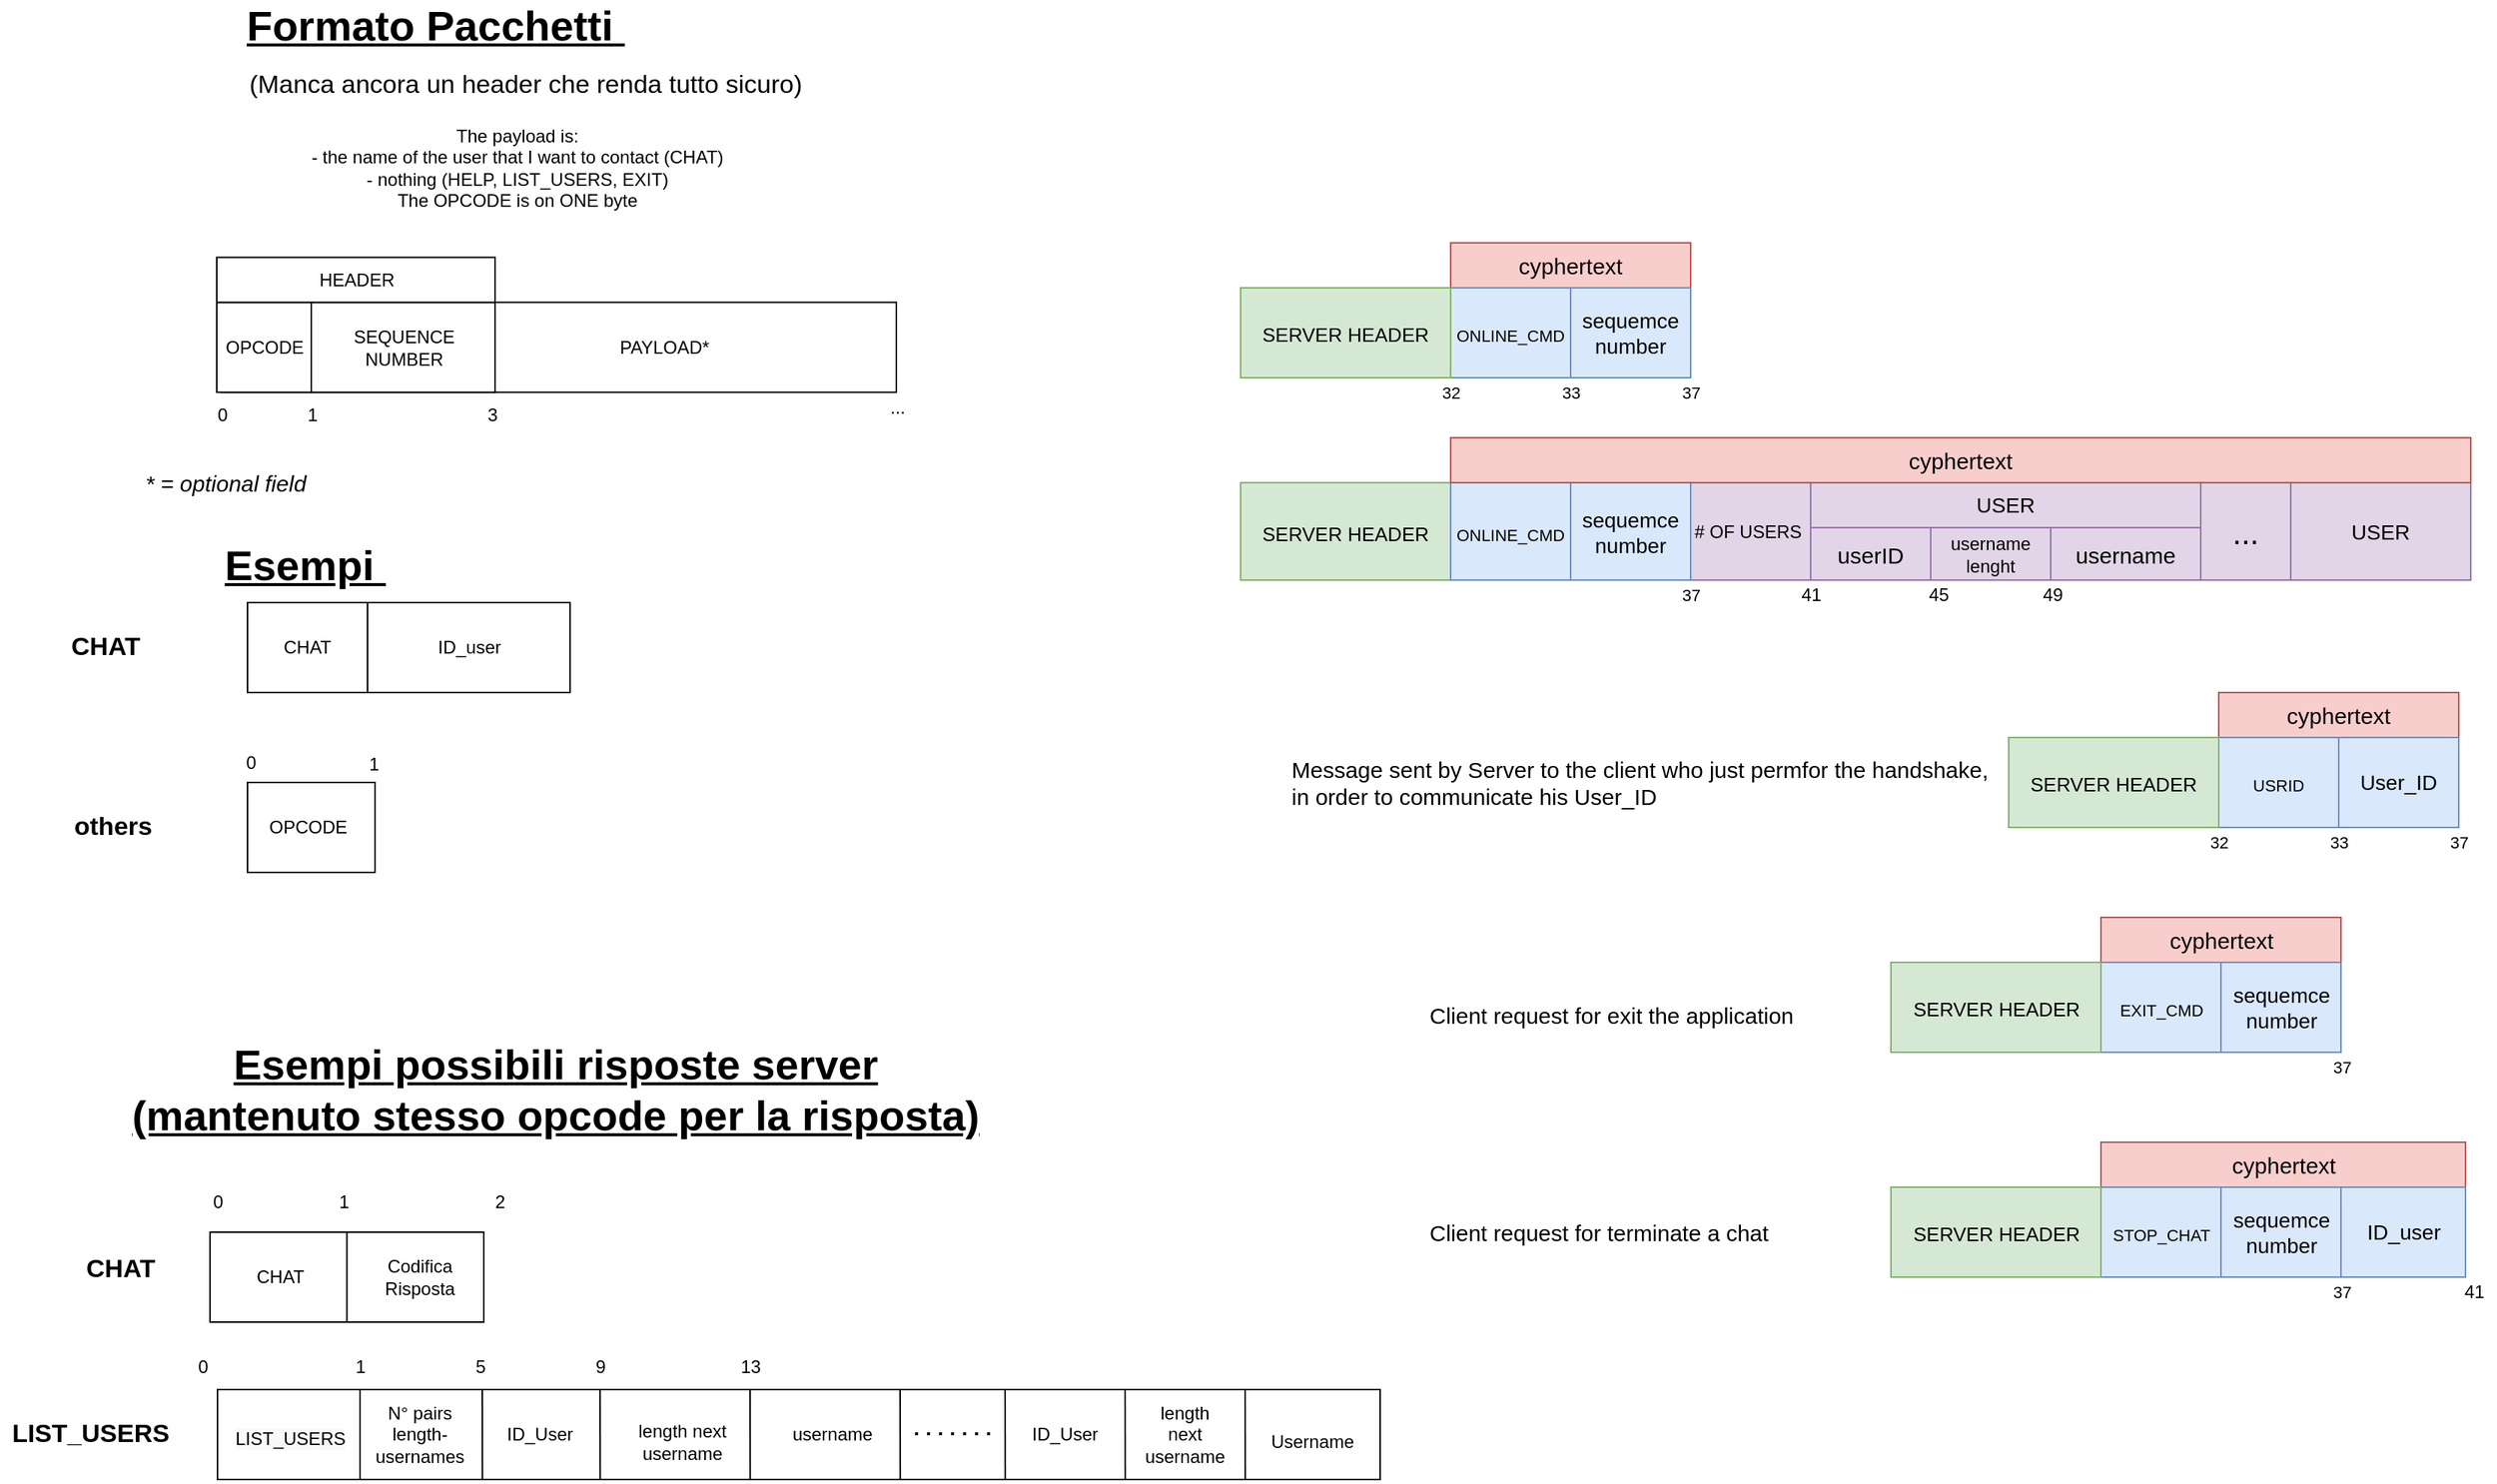 <mxfile version="14.5.1" type="device" pages="4"><diagram id="f6FJcCXlCD2yE7Di_Kjs" name="Pagina-1"><mxGraphModel dx="920" dy="899" grid="1" gridSize="10" guides="1" tooltips="1" connect="1" arrows="1" fold="1" page="1" pageScale="1" pageWidth="827" pageHeight="1169" math="0" shadow="0"><root><mxCell id="0"/><mxCell id="1" parent="0"/><mxCell id="I23hPM4tA2MWg2kLpDlk-52" value="" style="rounded=0;whiteSpace=wrap;html=1;fontSize=17;verticalAlign=middle;" parent="1" vertex="1"><mxGeometry x="145" y="1085" width="775" height="60" as="geometry"/></mxCell><mxCell id="BgSKP3Ze3FSafD4nr44W-1" value="" style="rounded=0;whiteSpace=wrap;html=1;" parent="1" vertex="1"><mxGeometry x="147.5" y="359.7" width="450" height="60" as="geometry"/></mxCell><mxCell id="BgSKP3Ze3FSafD4nr44W-5" value="PAYLOAD*" style="text;html=1;strokeColor=none;fillColor=none;align=center;verticalAlign=middle;whiteSpace=wrap;rounded=0;" parent="1" vertex="1"><mxGeometry x="327.5" y="379.7" width="230" height="20" as="geometry"/></mxCell><mxCell id="BgSKP3Ze3FSafD4nr44W-6" value="The payload is:&lt;br&gt;- the name of the user that I want to contact (CHAT)&lt;br&gt;- nothing (HELP, LIST_USERS, EXIT)&lt;br&gt;The OPCODE is on ONE byte" style="text;html=1;strokeColor=none;fillColor=none;align=center;verticalAlign=middle;whiteSpace=wrap;rounded=0;" parent="1" vertex="1"><mxGeometry x="160" y="250" width="370" height="40" as="geometry"/></mxCell><mxCell id="I23hPM4tA2MWg2kLpDlk-4" value="" style="rounded=0;whiteSpace=wrap;html=1;" parent="1" vertex="1"><mxGeometry x="165" y="560" width="215" height="60" as="geometry"/></mxCell><mxCell id="I23hPM4tA2MWg2kLpDlk-5" value="" style="endArrow=none;html=1;" parent="1" edge="1"><mxGeometry width="50" height="50" relative="1" as="geometry"><mxPoint x="245" y="620" as="sourcePoint"/><mxPoint x="245" y="560" as="targetPoint"/></mxGeometry></mxCell><mxCell id="I23hPM4tA2MWg2kLpDlk-6" value="CHAT" style="text;html=1;strokeColor=none;fillColor=none;align=center;verticalAlign=middle;whiteSpace=wrap;rounded=0;" parent="1" vertex="1"><mxGeometry x="175" y="580" width="60" height="20" as="geometry"/></mxCell><mxCell id="I23hPM4tA2MWg2kLpDlk-10" value="ID_user" style="text;html=1;strokeColor=none;fillColor=none;align=center;verticalAlign=middle;whiteSpace=wrap;rounded=0;" parent="1" vertex="1"><mxGeometry x="282.5" y="580" width="60" height="20" as="geometry"/></mxCell><mxCell id="I23hPM4tA2MWg2kLpDlk-11" value="0" style="text;html=1;align=center;verticalAlign=middle;resizable=0;points=[];autosize=1;" parent="1" vertex="1"><mxGeometry x="137.5" y="424.7" width="20" height="20" as="geometry"/></mxCell><mxCell id="I23hPM4tA2MWg2kLpDlk-12" value="1" style="text;html=1;align=center;verticalAlign=middle;resizable=0;points=[];autosize=1;" parent="1" vertex="1"><mxGeometry x="197.5" y="424.7" width="20" height="20" as="geometry"/></mxCell><mxCell id="I23hPM4tA2MWg2kLpDlk-13" value="..." style="text;html=1;align=center;verticalAlign=middle;resizable=0;points=[];autosize=1;" parent="1" vertex="1"><mxGeometry x="582.5" y="419.7" width="30" height="20" as="geometry"/></mxCell><mxCell id="I23hPM4tA2MWg2kLpDlk-16" value="&lt;font size=&quot;1&quot;&gt;&lt;b style=&quot;font-size: 28px&quot;&gt;&lt;u&gt;Formato Pacchetti&amp;nbsp;&lt;/u&gt;&lt;/b&gt;&lt;/font&gt;" style="text;html=1;align=center;verticalAlign=middle;resizable=0;points=[];autosize=1;" parent="1" vertex="1"><mxGeometry x="155" y="160" width="270" height="30" as="geometry"/></mxCell><mxCell id="I23hPM4tA2MWg2kLpDlk-18" value="&lt;font size=&quot;1&quot;&gt;&lt;b style=&quot;font-size: 28px&quot;&gt;&lt;u&gt;Esempi&amp;nbsp;&lt;/u&gt;&lt;/b&gt;&lt;/font&gt;" style="text;html=1;align=center;verticalAlign=middle;resizable=0;points=[];autosize=1;" parent="1" vertex="1"><mxGeometry x="142.5" y="519.7" width="120" height="30" as="geometry"/></mxCell><mxCell id="I23hPM4tA2MWg2kLpDlk-19" value="CHAT" style="text;html=1;align=center;verticalAlign=middle;resizable=0;points=[];autosize=1;fontStyle=1;fontSize=17;" parent="1" vertex="1"><mxGeometry x="40" y="575" width="60" height="30" as="geometry"/></mxCell><mxCell id="I23hPM4tA2MWg2kLpDlk-20" value="others" style="text;html=1;align=center;verticalAlign=middle;resizable=0;points=[];autosize=1;fontStyle=1;fontSize=17;" parent="1" vertex="1"><mxGeometry x="40" y="695" width="70" height="30" as="geometry"/></mxCell><mxCell id="I23hPM4tA2MWg2kLpDlk-21" value="" style="rounded=0;whiteSpace=wrap;html=1;" parent="1" vertex="1"><mxGeometry x="165" y="680" width="85" height="60" as="geometry"/></mxCell><mxCell id="I23hPM4tA2MWg2kLpDlk-24" value="OPCODE" style="text;html=1;strokeColor=none;fillColor=none;align=center;verticalAlign=middle;whiteSpace=wrap;rounded=0;" parent="1" vertex="1"><mxGeometry x="138.75" y="700" width="132.5" height="20" as="geometry"/></mxCell><mxCell id="I23hPM4tA2MWg2kLpDlk-27" value="0" style="text;html=1;align=center;verticalAlign=middle;resizable=0;points=[];autosize=1;" parent="1" vertex="1"><mxGeometry x="157" y="657" width="20" height="20" as="geometry"/></mxCell><mxCell id="I23hPM4tA2MWg2kLpDlk-28" value="1" style="text;html=1;align=center;verticalAlign=middle;resizable=0;points=[];autosize=1;" parent="1" vertex="1"><mxGeometry x="239" y="658" width="20" height="20" as="geometry"/></mxCell><mxCell id="I23hPM4tA2MWg2kLpDlk-32" value="(Manca ancora un header che renda tutto sicuro)" style="text;html=1;align=center;verticalAlign=middle;resizable=0;points=[];autosize=1;fontSize=17;" parent="1" vertex="1"><mxGeometry x="160" y="200" width="380" height="30" as="geometry"/></mxCell><mxCell id="I23hPM4tA2MWg2kLpDlk-34" value="&lt;font size=&quot;1&quot;&gt;&lt;b style=&quot;font-size: 28px&quot;&gt;&lt;u&gt;Esempi possibili risposte server&lt;br&gt;(mantenuto stesso opcode per la risposta)&lt;/u&gt;&lt;/b&gt;&lt;/font&gt;" style="text;html=1;align=center;verticalAlign=middle;resizable=0;points=[];autosize=1;" parent="1" vertex="1"><mxGeometry x="80" y="860" width="580" height="50" as="geometry"/></mxCell><mxCell id="I23hPM4tA2MWg2kLpDlk-35" value="CHAT" style="text;html=1;align=center;verticalAlign=middle;resizable=0;points=[];autosize=1;fontStyle=1;fontSize=17;" parent="1" vertex="1"><mxGeometry x="50" y="990" width="60" height="30" as="geometry"/></mxCell><mxCell id="I23hPM4tA2MWg2kLpDlk-36" value="" style="rounded=0;whiteSpace=wrap;html=1;" parent="1" vertex="1"><mxGeometry x="140" y="980" width="182.5" height="60" as="geometry"/></mxCell><mxCell id="I23hPM4tA2MWg2kLpDlk-38" value="CHAT" style="text;html=1;strokeColor=none;fillColor=none;align=center;verticalAlign=middle;whiteSpace=wrap;rounded=0;" parent="1" vertex="1"><mxGeometry x="157" y="1000" width="60" height="20" as="geometry"/></mxCell><mxCell id="I23hPM4tA2MWg2kLpDlk-42" value="0" style="text;html=1;align=center;verticalAlign=middle;resizable=0;points=[];autosize=1;" parent="1" vertex="1"><mxGeometry x="135" y="950" width="20" height="20" as="geometry"/></mxCell><mxCell id="I23hPM4tA2MWg2kLpDlk-43" value="1" style="text;html=1;align=center;verticalAlign=middle;resizable=0;points=[];autosize=1;" parent="1" vertex="1"><mxGeometry x="218.75" y="950" width="20" height="20" as="geometry"/></mxCell><mxCell id="I23hPM4tA2MWg2kLpDlk-44" value="2" style="text;html=1;align=center;verticalAlign=middle;resizable=0;points=[];autosize=1;" parent="1" vertex="1"><mxGeometry x="322.5" y="950" width="20" height="20" as="geometry"/></mxCell><mxCell id="I23hPM4tA2MWg2kLpDlk-47" value="" style="endArrow=none;html=1;fontSize=17;entryX=0.5;entryY=0;entryDx=0;entryDy=0;exitX=0.5;exitY=1;exitDx=0;exitDy=0;" parent="1" source="I23hPM4tA2MWg2kLpDlk-36" target="I23hPM4tA2MWg2kLpDlk-36" edge="1"><mxGeometry width="50" height="50" relative="1" as="geometry"><mxPoint x="205" y="1040" as="sourcePoint"/><mxPoint x="255" y="990" as="targetPoint"/></mxGeometry></mxCell><mxCell id="I23hPM4tA2MWg2kLpDlk-48" value="Codifica Risposta" style="text;html=1;strokeColor=none;fillColor=none;align=center;verticalAlign=middle;whiteSpace=wrap;rounded=0;" parent="1" vertex="1"><mxGeometry x="250" y="1000" width="60" height="20" as="geometry"/></mxCell><mxCell id="I23hPM4tA2MWg2kLpDlk-49" value="LIST_USERS" style="text;html=1;align=center;verticalAlign=middle;resizable=0;points=[];autosize=1;fontStyle=1;fontSize=17;" parent="1" vertex="1"><mxGeometry y="1100" width="120" height="30" as="geometry"/></mxCell><mxCell id="I23hPM4tA2MWg2kLpDlk-50" value="&lt;span style=&quot;color: rgb(0, 0, 0); font-family: helvetica; font-size: 12px; font-style: normal; font-weight: 400; letter-spacing: normal; text-align: center; text-indent: 0px; text-transform: none; word-spacing: 0px; background-color: rgb(248, 249, 250); display: inline; float: none;&quot;&gt;LIST_USERS&lt;/span&gt;" style="text;whiteSpace=wrap;html=1;fontSize=17;" parent="1" vertex="1"><mxGeometry x="155" y="1100" width="85" height="40" as="geometry"/></mxCell><mxCell id="I23hPM4tA2MWg2kLpDlk-53" value="0" style="text;html=1;align=center;verticalAlign=middle;resizable=0;points=[];autosize=1;" parent="1" vertex="1"><mxGeometry x="125" y="1060" width="20" height="20" as="geometry"/></mxCell><mxCell id="I23hPM4tA2MWg2kLpDlk-54" value="1" style="text;html=1;align=center;verticalAlign=middle;resizable=0;points=[];autosize=1;" parent="1" vertex="1"><mxGeometry x="230" y="1060" width="20" height="20" as="geometry"/></mxCell><mxCell id="I23hPM4tA2MWg2kLpDlk-55" value="" style="endArrow=none;html=1;fontSize=17;entryX=0.5;entryY=0;entryDx=0;entryDy=0;exitX=0.5;exitY=1;exitDx=0;exitDy=0;" parent="1" edge="1"><mxGeometry width="50" height="50" relative="1" as="geometry"><mxPoint x="240" y="1145" as="sourcePoint"/><mxPoint x="240" y="1085" as="targetPoint"/></mxGeometry></mxCell><mxCell id="I23hPM4tA2MWg2kLpDlk-56" value="N° pairs length-usernames" style="text;html=1;strokeColor=none;fillColor=none;align=center;verticalAlign=middle;whiteSpace=wrap;rounded=0;" parent="1" vertex="1"><mxGeometry x="250" y="1105" width="60" height="20" as="geometry"/></mxCell><mxCell id="I23hPM4tA2MWg2kLpDlk-57" value="" style="endArrow=none;html=1;exitX=0.178;exitY=1.005;exitDx=0;exitDy=0;exitPerimeter=0;" parent="1" edge="1"><mxGeometry width="50" height="50" relative="1" as="geometry"><mxPoint x="321.6" y="1145.3" as="sourcePoint"/><mxPoint x="321.5" y="1085" as="targetPoint"/></mxGeometry></mxCell><mxCell id="I23hPM4tA2MWg2kLpDlk-58" value="5" style="text;html=1;align=center;verticalAlign=middle;resizable=0;points=[];autosize=1;" parent="1" vertex="1"><mxGeometry x="310" y="1060" width="20" height="20" as="geometry"/></mxCell><mxCell id="I23hPM4tA2MWg2kLpDlk-59" value="ID_User" style="text;html=1;strokeColor=none;fillColor=none;align=center;verticalAlign=middle;whiteSpace=wrap;rounded=0;" parent="1" vertex="1"><mxGeometry x="330" y="1105" width="60" height="20" as="geometry"/></mxCell><mxCell id="I23hPM4tA2MWg2kLpDlk-60" value="" style="endArrow=none;html=1;exitX=0.178;exitY=1.005;exitDx=0;exitDy=0;exitPerimeter=0;" parent="1" edge="1"><mxGeometry width="50" height="50" relative="1" as="geometry"><mxPoint x="400.1" y="1145.3" as="sourcePoint"/><mxPoint x="400" y="1085" as="targetPoint"/></mxGeometry></mxCell><mxCell id="I23hPM4tA2MWg2kLpDlk-63" value="9" style="text;html=1;align=center;verticalAlign=middle;resizable=0;points=[];autosize=1;" parent="1" vertex="1"><mxGeometry x="390" y="1060" width="20" height="20" as="geometry"/></mxCell><mxCell id="I23hPM4tA2MWg2kLpDlk-64" value="length next username" style="text;html=1;strokeColor=none;fillColor=none;align=center;verticalAlign=middle;whiteSpace=wrap;rounded=0;" parent="1" vertex="1"><mxGeometry x="410" y="1110" width="90" height="20" as="geometry"/></mxCell><mxCell id="I23hPM4tA2MWg2kLpDlk-67" value="" style="endArrow=none;html=1;exitX=0.178;exitY=1.005;exitDx=0;exitDy=0;exitPerimeter=0;" parent="1" edge="1"><mxGeometry width="50" height="50" relative="1" as="geometry"><mxPoint x="500.1" y="1145" as="sourcePoint"/><mxPoint x="500" y="1084.7" as="targetPoint"/></mxGeometry></mxCell><mxCell id="I23hPM4tA2MWg2kLpDlk-70" value="" style="endArrow=none;dashed=1;html=1;dashPattern=1 3;strokeWidth=2;fontSize=17;" parent="1" edge="1"><mxGeometry width="50" height="50" relative="1" as="geometry"><mxPoint x="610" y="1114.5" as="sourcePoint"/><mxPoint x="660" y="1114.5" as="targetPoint"/></mxGeometry></mxCell><mxCell id="I23hPM4tA2MWg2kLpDlk-73" value="length next username" style="text;html=1;strokeColor=none;fillColor=none;align=center;verticalAlign=middle;whiteSpace=wrap;rounded=0;" parent="1" vertex="1"><mxGeometry x="760" y="1105" width="60" height="20" as="geometry"/></mxCell><mxCell id="I23hPM4tA2MWg2kLpDlk-74" value="Username" style="text;html=1;strokeColor=none;fillColor=none;align=center;verticalAlign=middle;whiteSpace=wrap;rounded=0;" parent="1" vertex="1"><mxGeometry x="830" y="1110" width="90" height="20" as="geometry"/></mxCell><mxCell id="I23hPM4tA2MWg2kLpDlk-75" value="" style="endArrow=none;html=1;exitX=0.178;exitY=1.005;exitDx=0;exitDy=0;exitPerimeter=0;" parent="1" edge="1"><mxGeometry width="50" height="50" relative="1" as="geometry"><mxPoint x="830.1" y="1145.3" as="sourcePoint"/><mxPoint x="830" y="1085" as="targetPoint"/></mxGeometry></mxCell><mxCell id="I23hPM4tA2MWg2kLpDlk-76" value="" style="endArrow=none;html=1;exitX=0.178;exitY=1.005;exitDx=0;exitDy=0;exitPerimeter=0;" parent="1" edge="1"><mxGeometry width="50" height="50" relative="1" as="geometry"><mxPoint x="750.1" y="1145.3" as="sourcePoint"/><mxPoint x="750" y="1085" as="targetPoint"/></mxGeometry></mxCell><mxCell id="4_BvStRh4lKWyfuBoCJe-1" style="edgeStyle=orthogonalEdgeStyle;rounded=0;orthogonalLoop=1;jettySize=auto;html=1;exitX=0.5;exitY=1;exitDx=0;exitDy=0;" parent="1" source="I23hPM4tA2MWg2kLpDlk-10" target="I23hPM4tA2MWg2kLpDlk-10" edge="1"><mxGeometry relative="1" as="geometry"/></mxCell><mxCell id="4_BvStRh4lKWyfuBoCJe-3" value="13" style="text;html=1;align=center;verticalAlign=middle;resizable=0;points=[];autosize=1;" parent="1" vertex="1"><mxGeometry x="485" y="1060" width="30" height="20" as="geometry"/></mxCell><mxCell id="4_BvStRh4lKWyfuBoCJe-4" value="" style="endArrow=none;html=1;exitX=0.178;exitY=1.005;exitDx=0;exitDy=0;exitPerimeter=0;" parent="1" edge="1"><mxGeometry width="50" height="50" relative="1" as="geometry"><mxPoint x="600.1" y="1145.3" as="sourcePoint"/><mxPoint x="600" y="1085" as="targetPoint"/></mxGeometry></mxCell><mxCell id="4_BvStRh4lKWyfuBoCJe-5" value="username" style="text;html=1;strokeColor=none;fillColor=none;align=center;verticalAlign=middle;whiteSpace=wrap;rounded=0;" parent="1" vertex="1"><mxGeometry x="510" y="1105" width="90" height="20" as="geometry"/></mxCell><mxCell id="4_BvStRh4lKWyfuBoCJe-6" value="ID_User" style="text;html=1;strokeColor=none;fillColor=none;align=center;verticalAlign=middle;whiteSpace=wrap;rounded=0;" parent="1" vertex="1"><mxGeometry x="680" y="1105" width="60" height="20" as="geometry"/></mxCell><mxCell id="4_BvStRh4lKWyfuBoCJe-7" value="" style="endArrow=none;html=1;exitX=0.178;exitY=1.005;exitDx=0;exitDy=0;exitPerimeter=0;" parent="1" edge="1"><mxGeometry width="50" height="50" relative="1" as="geometry"><mxPoint x="670.1" y="1145.3" as="sourcePoint"/><mxPoint x="670" y="1085" as="targetPoint"/></mxGeometry></mxCell><mxCell id="MWikqRkFXH-MM-Y2pI_j-3" value="3" style="text;html=1;align=center;verticalAlign=middle;resizable=0;points=[];autosize=1;" parent="1" vertex="1"><mxGeometry x="317.5" y="424.7" width="20" height="20" as="geometry"/></mxCell><mxCell id="MWikqRkFXH-MM-Y2pI_j-4" value="&lt;i&gt;&lt;font style=&quot;font-size: 15px&quot;&gt;* = optional field&lt;/font&gt;&lt;/i&gt;" style="text;html=1;align=left;verticalAlign=middle;resizable=0;points=[];autosize=1;" parent="1" vertex="1"><mxGeometry x="94.5" y="469.7" width="120" height="20" as="geometry"/></mxCell><mxCell id="MWikqRkFXH-MM-Y2pI_j-5" value="OPCODE" style="rounded=0;whiteSpace=wrap;html=1;align=center;imageHeight=24;imageWidth=24;" parent="1" vertex="1"><mxGeometry x="144.5" y="359.7" width="63" height="60" as="geometry"/></mxCell><mxCell id="MWikqRkFXH-MM-Y2pI_j-6" value="SEQUENCE NUMBER" style="rounded=0;whiteSpace=wrap;html=1;align=center;" parent="1" vertex="1"><mxGeometry x="207.5" y="359.7" width="122.5" height="60" as="geometry"/></mxCell><mxCell id="MWikqRkFXH-MM-Y2pI_j-26" value="HEADER" style="rounded=0;whiteSpace=wrap;html=1;align=center;" parent="1" vertex="1"><mxGeometry x="144.5" y="329.7" width="185.5" height="30" as="geometry"/></mxCell><mxCell id="MWikqRkFXH-MM-Y2pI_j-28" value="&lt;span style=&quot;color: rgb(0 , 0 , 0) ; font-family: &amp;quot;helvetica&amp;quot; ; font-size: 12px ; font-style: normal ; font-weight: 400 ; letter-spacing: normal ; text-indent: 0px ; text-transform: none ; word-spacing: 0px ; display: inline ; float: none&quot;&gt;# OF USERS&amp;nbsp;&lt;/span&gt;" style="rounded=0;whiteSpace=wrap;html=1;align=center;fillColor=#e1d5e7;strokeColor=#9673a6;labelBackgroundColor=none;" parent="1" vertex="1"><mxGeometry x="1127" y="480" width="80" height="65" as="geometry"/></mxCell><mxCell id="MWikqRkFXH-MM-Y2pI_j-30" value="41" style="text;html=1;align=center;verticalAlign=middle;resizable=0;points=[];autosize=1;" parent="1" vertex="1"><mxGeometry x="1192" y="545" width="30" height="20" as="geometry"/></mxCell><mxCell id="MWikqRkFXH-MM-Y2pI_j-31" value="userID" style="rounded=0;whiteSpace=wrap;html=1;align=center;fontSize=15;labelBackgroundColor=none;fillColor=#e1d5e7;strokeColor=#9673a6;" parent="1" vertex="1"><mxGeometry x="1207" y="510" width="80" height="35" as="geometry"/></mxCell><mxCell id="MWikqRkFXH-MM-Y2pI_j-32" value="username&lt;br&gt;lenght" style="rounded=0;whiteSpace=wrap;html=1;align=center;labelBackgroundColor=none;fillColor=#e1d5e7;strokeColor=#9673a6;" parent="1" vertex="1"><mxGeometry x="1287" y="510" width="80" height="35" as="geometry"/></mxCell><mxCell id="MWikqRkFXH-MM-Y2pI_j-33" value="username" style="rounded=0;whiteSpace=wrap;html=1;align=center;fontSize=15;labelBackgroundColor=none;fillColor=#e1d5e7;strokeColor=#9673a6;" parent="1" vertex="1"><mxGeometry x="1367" y="510" width="100" height="35" as="geometry"/></mxCell><mxCell id="MWikqRkFXH-MM-Y2pI_j-34" value="45" style="text;html=1;align=center;verticalAlign=middle;resizable=0;points=[];autosize=1;" parent="1" vertex="1"><mxGeometry x="1277" y="545" width="30" height="20" as="geometry"/></mxCell><mxCell id="MWikqRkFXH-MM-Y2pI_j-35" value="49" style="text;html=1;align=center;verticalAlign=middle;resizable=0;points=[];autosize=1;" parent="1" vertex="1"><mxGeometry x="1353" y="545" width="30" height="20" as="geometry"/></mxCell><mxCell id="MWikqRkFXH-MM-Y2pI_j-36" value="&lt;font style=&quot;font-size: 14px&quot;&gt;USER&lt;/font&gt;" style="rounded=0;whiteSpace=wrap;html=1;align=center;labelBackgroundColor=none;fillColor=#e1d5e7;strokeColor=#9673a6;" parent="1" vertex="1"><mxGeometry x="1207" y="480" width="260" height="30" as="geometry"/></mxCell><mxCell id="MWikqRkFXH-MM-Y2pI_j-37" value="&lt;font style=&quot;font-size: 14px&quot;&gt;USER&lt;/font&gt;" style="rounded=0;whiteSpace=wrap;html=1;align=center;labelBackgroundColor=none;fillColor=#e1d5e7;strokeColor=#9673a6;" parent="1" vertex="1"><mxGeometry x="1527" y="480" width="120" height="65" as="geometry"/></mxCell><mxCell id="MWikqRkFXH-MM-Y2pI_j-38" value="&lt;font style=&quot;font-size: 21px&quot;&gt;...&lt;/font&gt;" style="rounded=0;whiteSpace=wrap;html=1;align=center;labelBackgroundColor=none;fillColor=#e1d5e7;strokeColor=#9673a6;" parent="1" vertex="1"><mxGeometry x="1467" y="480" width="60" height="65" as="geometry"/></mxCell><mxCell id="vHgYar_MSq8Tjry9qNkg-1" value="cyphertext" style="rounded=0;whiteSpace=wrap;html=1;fillColor=#f8cecc;strokeColor=#b85450;fontSize=15;" parent="1" vertex="1"><mxGeometry x="967" y="320.0" width="160" height="30" as="geometry"/></mxCell><mxCell id="vHgYar_MSq8Tjry9qNkg-3" value="&lt;font style=&quot;font-size: 11px&quot;&gt;ONLINE_CMD&lt;/font&gt;" style="rounded=0;whiteSpace=wrap;html=1;fillColor=#dae8fc;strokeColor=#6c8ebf;fontSize=15;" parent="1" vertex="1"><mxGeometry x="967" y="350.0" width="80" height="60" as="geometry"/></mxCell><mxCell id="vHgYar_MSq8Tjry9qNkg-4" value="sequemce number" style="rounded=0;whiteSpace=wrap;html=1;fillColor=#dae8fc;strokeColor=#6c8ebf;fontSize=14;" parent="1" vertex="1"><mxGeometry x="1047" y="350.0" width="80" height="60" as="geometry"/></mxCell><mxCell id="vHgYar_MSq8Tjry9qNkg-5" value="&lt;span style=&quot;font-size: 13px&quot;&gt;SERVER HEADER&lt;/span&gt;" style="rounded=0;whiteSpace=wrap;html=1;fillColor=#d5e8d4;strokeColor=#82b366;fontSize=15;" parent="1" vertex="1"><mxGeometry x="827" y="350.0" width="140" height="60" as="geometry"/></mxCell><mxCell id="vHgYar_MSq8Tjry9qNkg-8" value="37" style="text;html=1;align=center;verticalAlign=middle;resizable=0;points=[];autosize=1;fontSize=11;" parent="1" vertex="1"><mxGeometry x="1112" y="545" width="30" height="20" as="geometry"/></mxCell><mxCell id="vHgYar_MSq8Tjry9qNkg-9" value="&lt;span style=&quot;font-size: 13px&quot;&gt;SERVER HEADER&lt;/span&gt;" style="rounded=0;whiteSpace=wrap;html=1;fillColor=#d5e8d4;strokeColor=#82b366;fontSize=15;" parent="1" vertex="1"><mxGeometry x="827" y="480" width="140" height="65" as="geometry"/></mxCell><mxCell id="vHgYar_MSq8Tjry9qNkg-10" value="&lt;font style=&quot;font-size: 11px&quot;&gt;ONLINE_CMD&lt;/font&gt;" style="rounded=0;whiteSpace=wrap;html=1;fillColor=#dae8fc;strokeColor=#6c8ebf;fontSize=15;" parent="1" vertex="1"><mxGeometry x="967" y="480" width="80" height="65" as="geometry"/></mxCell><mxCell id="vHgYar_MSq8Tjry9qNkg-11" value="sequemce number" style="rounded=0;whiteSpace=wrap;html=1;fillColor=#dae8fc;strokeColor=#6c8ebf;fontSize=14;" parent="1" vertex="1"><mxGeometry x="1047" y="480" width="80" height="65" as="geometry"/></mxCell><mxCell id="vHgYar_MSq8Tjry9qNkg-15" value="cyphertext" style="rounded=0;whiteSpace=wrap;html=1;fillColor=#f8cecc;strokeColor=#b85450;fontSize=15;" parent="1" vertex="1"><mxGeometry x="967" y="450" width="680" height="30" as="geometry"/></mxCell><mxCell id="vHgYar_MSq8Tjry9qNkg-16" value="cyphertext" style="rounded=0;whiteSpace=wrap;html=1;fillColor=#f8cecc;strokeColor=#b85450;fontSize=15;" parent="1" vertex="1"><mxGeometry x="1400.5" y="770" width="160" height="30" as="geometry"/></mxCell><mxCell id="vHgYar_MSq8Tjry9qNkg-17" value="&lt;font style=&quot;font-size: 11px&quot;&gt;EXIT_CMD&lt;/font&gt;" style="rounded=0;whiteSpace=wrap;html=1;fillColor=#dae8fc;strokeColor=#6c8ebf;fontSize=15;" parent="1" vertex="1"><mxGeometry x="1400.5" y="800" width="80" height="60" as="geometry"/></mxCell><mxCell id="vHgYar_MSq8Tjry9qNkg-18" value="sequemce number" style="rounded=0;whiteSpace=wrap;html=1;fillColor=#dae8fc;strokeColor=#6c8ebf;fontSize=14;" parent="1" vertex="1"><mxGeometry x="1480.5" y="800" width="80" height="60" as="geometry"/></mxCell><mxCell id="vHgYar_MSq8Tjry9qNkg-19" value="&lt;span style=&quot;font-size: 13px&quot;&gt;SERVER HEADER&lt;/span&gt;" style="rounded=0;whiteSpace=wrap;html=1;fillColor=#d5e8d4;strokeColor=#82b366;fontSize=15;" parent="1" vertex="1"><mxGeometry x="1260.5" y="800" width="140" height="60" as="geometry"/></mxCell><mxCell id="vHgYar_MSq8Tjry9qNkg-22" value="37" style="text;html=1;align=center;verticalAlign=middle;resizable=0;points=[];autosize=1;fontSize=11;" parent="1" vertex="1"><mxGeometry x="1545.5" y="860" width="30" height="20" as="geometry"/></mxCell><mxCell id="hldYPHC1yEZ6QTXkEsb4-1" value="cyphertext" style="rounded=0;whiteSpace=wrap;html=1;fillColor=#f8cecc;strokeColor=#b85450;fontSize=15;" parent="1" vertex="1"><mxGeometry x="1400.5" y="920" width="243" height="30" as="geometry"/></mxCell><mxCell id="hldYPHC1yEZ6QTXkEsb4-2" value="&lt;span style=&quot;font-size: 11px&quot;&gt;STOP_CHAT&lt;/span&gt;" style="rounded=0;whiteSpace=wrap;html=1;fillColor=#dae8fc;strokeColor=#6c8ebf;fontSize=15;" parent="1" vertex="1"><mxGeometry x="1400.5" y="950" width="80" height="60" as="geometry"/></mxCell><mxCell id="hldYPHC1yEZ6QTXkEsb4-3" value="sequemce number" style="rounded=0;whiteSpace=wrap;html=1;fillColor=#dae8fc;strokeColor=#6c8ebf;fontSize=14;" parent="1" vertex="1"><mxGeometry x="1480.5" y="950" width="80" height="60" as="geometry"/></mxCell><mxCell id="hldYPHC1yEZ6QTXkEsb4-4" value="&lt;span style=&quot;font-size: 13px&quot;&gt;SERVER HEADER&lt;/span&gt;" style="rounded=0;whiteSpace=wrap;html=1;fillColor=#d5e8d4;strokeColor=#82b366;fontSize=15;" parent="1" vertex="1"><mxGeometry x="1260.5" y="950" width="140" height="60" as="geometry"/></mxCell><mxCell id="hldYPHC1yEZ6QTXkEsb4-8" value="ID_user" style="rounded=0;whiteSpace=wrap;html=1;fillColor=#dae8fc;strokeColor=#6c8ebf;fontSize=14;" parent="1" vertex="1"><mxGeometry x="1560.5" y="950" width="83" height="60" as="geometry"/></mxCell><mxCell id="256hDv78gl0MBqDanCRw-1" value="cyphertext" style="rounded=0;whiteSpace=wrap;html=1;fillColor=#f8cecc;strokeColor=#b85450;fontSize=15;" parent="1" vertex="1"><mxGeometry x="1479" y="620" width="160" height="30" as="geometry"/></mxCell><mxCell id="256hDv78gl0MBqDanCRw-2" value="&lt;font style=&quot;font-size: 11px&quot;&gt;USRID&lt;/font&gt;" style="rounded=0;whiteSpace=wrap;html=1;fillColor=#dae8fc;strokeColor=#6c8ebf;fontSize=15;" parent="1" vertex="1"><mxGeometry x="1479" y="650" width="80" height="60" as="geometry"/></mxCell><mxCell id="256hDv78gl0MBqDanCRw-3" value="User_ID" style="rounded=0;whiteSpace=wrap;html=1;fillColor=#dae8fc;strokeColor=#6c8ebf;fontSize=14;" parent="1" vertex="1"><mxGeometry x="1559" y="650" width="80" height="60" as="geometry"/></mxCell><mxCell id="256hDv78gl0MBqDanCRw-4" value="&lt;span style=&quot;font-size: 13px&quot;&gt;SERVER HEADER&lt;/span&gt;" style="rounded=0;whiteSpace=wrap;html=1;fillColor=#d5e8d4;strokeColor=#82b366;fontSize=15;" parent="1" vertex="1"><mxGeometry x="1339" y="650" width="140" height="60" as="geometry"/></mxCell><mxCell id="256hDv78gl0MBqDanCRw-5" value="32" style="text;html=1;align=center;verticalAlign=middle;resizable=0;points=[];autosize=1;fontSize=11;" parent="1" vertex="1"><mxGeometry x="1464" y="710" width="30" height="20" as="geometry"/></mxCell><mxCell id="256hDv78gl0MBqDanCRw-6" value="33" style="text;html=1;align=center;verticalAlign=middle;resizable=0;points=[];autosize=1;fontSize=11;" parent="1" vertex="1"><mxGeometry x="1544" y="710" width="30" height="20" as="geometry"/></mxCell><mxCell id="256hDv78gl0MBqDanCRw-7" value="37" style="text;html=1;align=center;verticalAlign=middle;resizable=0;points=[];autosize=1;fontSize=11;" parent="1" vertex="1"><mxGeometry x="1624" y="710" width="30" height="20" as="geometry"/></mxCell><mxCell id="ke5CFQE1hy55bwcYj_ah-1" value="32" style="text;html=1;align=center;verticalAlign=middle;resizable=0;points=[];autosize=1;fontSize=11;" parent="1" vertex="1"><mxGeometry x="952" y="410.0" width="30" height="20" as="geometry"/></mxCell><mxCell id="ke5CFQE1hy55bwcYj_ah-2" value="33" style="text;html=1;align=center;verticalAlign=middle;resizable=0;points=[];autosize=1;fontSize=11;" parent="1" vertex="1"><mxGeometry x="1032" y="410.0" width="30" height="20" as="geometry"/></mxCell><mxCell id="ke5CFQE1hy55bwcYj_ah-3" value="37" style="text;html=1;align=center;verticalAlign=middle;resizable=0;points=[];autosize=1;fontSize=11;" parent="1" vertex="1"><mxGeometry x="1112" y="410.0" width="30" height="20" as="geometry"/></mxCell><mxCell id="ke5CFQE1hy55bwcYj_ah-4" value="37" style="text;html=1;align=center;verticalAlign=middle;resizable=0;points=[];autosize=1;fontSize=11;" parent="1" vertex="1"><mxGeometry x="1545.5" y="1010" width="30" height="20" as="geometry"/></mxCell><mxCell id="ke5CFQE1hy55bwcYj_ah-5" value="41" style="text;html=1;align=center;verticalAlign=middle;resizable=0;points=[];autosize=1;" parent="1" vertex="1"><mxGeometry x="1633.5" y="1010" width="30" height="20" as="geometry"/></mxCell><mxCell id="ke5CFQE1hy55bwcYj_ah-8" value="&lt;span style=&quot;font-size: 15px;&quot;&gt;&lt;font style=&quot;font-size: 15px;&quot;&gt;Message sent by Server to the client who just permfor the handshake, in order to communicate his User_ID&lt;/font&gt;&lt;/span&gt;" style="text;html=1;strokeColor=none;fillColor=none;align=left;verticalAlign=middle;whiteSpace=wrap;rounded=0;fontSize=15;" parent="1" vertex="1"><mxGeometry x="859" y="645" width="473" height="70" as="geometry"/></mxCell><mxCell id="ke5CFQE1hy55bwcYj_ah-10" value="&lt;span style=&quot;font-size: 15px;&quot;&gt;&lt;font style=&quot;font-size: 15px;&quot;&gt;Client request for exit the application&lt;/font&gt;&lt;/span&gt;" style="text;html=1;strokeColor=none;fillColor=none;align=left;verticalAlign=middle;whiteSpace=wrap;rounded=0;fontSize=15;" parent="1" vertex="1"><mxGeometry x="950.5" y="800" width="260" height="70" as="geometry"/></mxCell><mxCell id="ke5CFQE1hy55bwcYj_ah-11" value="&lt;span style=&quot;font-size: 15px;&quot;&gt;&lt;font style=&quot;font-size: 15px;&quot;&gt;Client request for terminate a chat&lt;/font&gt;&lt;/span&gt;" style="text;html=1;strokeColor=none;fillColor=none;align=left;verticalAlign=middle;whiteSpace=wrap;rounded=0;fontSize=15;" parent="1" vertex="1"><mxGeometry x="950.5" y="945" width="233" height="70" as="geometry"/></mxCell></root></mxGraphModel></diagram><diagram id="zyn00LIQhgq96wBeR5uL" name="Pagina-2"><mxGraphModel dx="-45" dy="764" grid="1" gridSize="10" guides="1" tooltips="1" connect="1" arrows="1" fold="1" page="1" pageScale="1" pageWidth="827" pageHeight="1169" math="0" shadow="0"><root><mxCell id="O_gPVYEg2fhvu8YqHPNA-0"/><mxCell id="O_gPVYEg2fhvu8YqHPNA-1" parent="O_gPVYEg2fhvu8YqHPNA-0"/><mxCell id="O_gPVYEg2fhvu8YqHPNA-153" value="&lt;font style=&quot;font-size: 15px&quot;&gt;n_c-s (server - bob)&lt;/font&gt;" style="rounded=0;whiteSpace=wrap;html=1;fillColor=#dae8fc;strokeColor=#6c8ebf;fontSize=15;" parent="O_gPVYEg2fhvu8YqHPNA-1" vertex="1"><mxGeometry x="1724" y="1833.5" width="110" height="60" as="geometry"/></mxCell><mxCell id="O_gPVYEg2fhvu8YqHPNA-152" value="&lt;font style=&quot;font-size: 15px&quot;&gt;n_c-s (server - bob)&lt;/font&gt;" style="rounded=0;whiteSpace=wrap;html=1;fillColor=#dae8fc;strokeColor=#6c8ebf;fontSize=15;" parent="O_gPVYEg2fhvu8YqHPNA-1" vertex="1"><mxGeometry x="1619" y="1200" width="110" height="60" as="geometry"/></mxCell><mxCell id="O_gPVYEg2fhvu8YqHPNA-151" value="&lt;font style=&quot;font-size: 15px&quot;&gt;n_c-s (alice - server)&lt;/font&gt;" style="rounded=0;whiteSpace=wrap;html=1;fillColor=#dae8fc;strokeColor=#6c8ebf;fontSize=15;" parent="O_gPVYEg2fhvu8YqHPNA-1" vertex="1"><mxGeometry x="1618" y="1080" width="110" height="60" as="geometry"/></mxCell><mxCell id="O_gPVYEg2fhvu8YqHPNA-2" style="edgeStyle=orthogonalEdgeStyle;rounded=0;orthogonalLoop=1;jettySize=auto;html=1;exitX=0.5;exitY=1;exitDx=0;exitDy=0;entryX=0.5;entryY=0;entryDx=0;entryDy=0;fontSize=15;" parent="O_gPVYEg2fhvu8YqHPNA-1" target="O_gPVYEg2fhvu8YqHPNA-104" edge="1"><mxGeometry relative="1" as="geometry"><mxPoint x="1666.5" y="620" as="sourcePoint"/><mxPoint x="1735.483" y="670" as="targetPoint"/><Array as="points"><mxPoint x="1667" y="630"/><mxPoint x="1700" y="630"/></Array></mxGeometry></mxCell><mxCell id="O_gPVYEg2fhvu8YqHPNA-3" value="command" style="rounded=0;whiteSpace=wrap;html=1;fillColor=#dae8fc;strokeColor=#6c8ebf;fontSize=15;" parent="O_gPVYEg2fhvu8YqHPNA-1" vertex="1"><mxGeometry x="1593" y="580" width="140" height="40" as="geometry"/></mxCell><mxCell id="O_gPVYEg2fhvu8YqHPNA-4" style="edgeStyle=orthogonalEdgeStyle;rounded=0;orthogonalLoop=1;jettySize=auto;html=1;entryX=0.185;entryY=-0.014;entryDx=0;entryDy=0;entryPerimeter=0;strokeWidth=3;fontSize=15;" parent="O_gPVYEg2fhvu8YqHPNA-1" source="O_gPVYEg2fhvu8YqHPNA-5" target="O_gPVYEg2fhvu8YqHPNA-9" edge="1"><mxGeometry relative="1" as="geometry"/></mxCell><mxCell id="O_gPVYEg2fhvu8YqHPNA-5" value="command" style="rounded=0;whiteSpace=wrap;html=1;fillColor=#dae8fc;strokeColor=#6c8ebf;fontSize=15;" parent="O_gPVYEg2fhvu8YqHPNA-1" vertex="1"><mxGeometry x="1673" y="1000" width="150" height="40" as="geometry"/></mxCell><mxCell id="O_gPVYEg2fhvu8YqHPNA-6" style="edgeStyle=orthogonalEdgeStyle;rounded=0;orthogonalLoop=1;jettySize=auto;html=1;exitX=0.5;exitY=1;exitDx=0;exitDy=0;fontSize=15;" parent="O_gPVYEg2fhvu8YqHPNA-1" source="O_gPVYEg2fhvu8YqHPNA-7" edge="1"><mxGeometry relative="1" as="geometry"><mxPoint x="1558" y="1200" as="targetPoint"/></mxGeometry></mxCell><mxCell id="O_gPVYEg2fhvu8YqHPNA-7" value="&lt;font style=&quot;font-size: 15px;&quot;&gt;OPCODE(msg)&lt;/font&gt;" style="rounded=0;whiteSpace=wrap;html=1;fillColor=#dae8fc;strokeColor=#6c8ebf;fontSize=15;" parent="O_gPVYEg2fhvu8YqHPNA-1" vertex="1"><mxGeometry x="1498" y="1080" width="120" height="60" as="geometry"/></mxCell><mxCell id="O_gPVYEg2fhvu8YqHPNA-8" style="edgeStyle=orthogonalEdgeStyle;rounded=0;orthogonalLoop=1;jettySize=auto;html=1;exitX=0.5;exitY=1;exitDx=0;exitDy=0;entryX=0.411;entryY=-0.041;entryDx=0;entryDy=0;entryPerimeter=0;fontSize=15;" parent="O_gPVYEg2fhvu8YqHPNA-1" source="O_gPVYEg2fhvu8YqHPNA-9" target="O_gPVYEg2fhvu8YqHPNA-14" edge="1"><mxGeometry relative="1" as="geometry"><mxPoint x="1775" y="1220" as="targetPoint"/><Array as="points"><mxPoint x="1775" y="1140"/><mxPoint x="1775" y="1160"/><mxPoint x="1774" y="1160"/></Array></mxGeometry></mxCell><mxCell id="O_gPVYEg2fhvu8YqHPNA-9" value="&lt;span style=&quot;font-size: 15px;&quot;&gt;dest&lt;/span&gt;" style="rounded=0;whiteSpace=wrap;html=1;fillColor=#dae8fc;strokeColor=#6c8ebf;fontSize=15;" parent="O_gPVYEg2fhvu8YqHPNA-1" vertex="1"><mxGeometry x="1728" y="1080" width="110" height="60" as="geometry"/></mxCell><mxCell id="O_gPVYEg2fhvu8YqHPNA-10" style="edgeStyle=orthogonalEdgeStyle;rounded=0;orthogonalLoop=1;jettySize=auto;html=1;entryX=0.5;entryY=0;entryDx=0;entryDy=0;fontSize=15;" parent="O_gPVYEg2fhvu8YqHPNA-1" source="O_gPVYEg2fhvu8YqHPNA-11" target="O_gPVYEg2fhvu8YqHPNA-15" edge="1"><mxGeometry relative="1" as="geometry"><mxPoint x="1898" y="1210" as="targetPoint"/></mxGeometry></mxCell><mxCell id="O_gPVYEg2fhvu8YqHPNA-11" value="msg_cont" style="rounded=0;whiteSpace=wrap;html=1;strokeColor=#666666;fontColor=#333333;fillColor=#F589F1;fontSize=15;" parent="O_gPVYEg2fhvu8YqHPNA-1" vertex="1"><mxGeometry x="1838" y="1080" width="117" height="60" as="geometry"/></mxCell><mxCell id="O_gPVYEg2fhvu8YqHPNA-13" value="&lt;font style=&quot;font-size: 15px;&quot;&gt;OPCODE(msg)&lt;/font&gt;" style="rounded=0;whiteSpace=wrap;html=1;fillColor=#dae8fc;strokeColor=#6c8ebf;fontSize=15;" parent="O_gPVYEg2fhvu8YqHPNA-1" vertex="1"><mxGeometry x="1499" y="1200" width="120" height="60" as="geometry"/></mxCell><mxCell id="O_gPVYEg2fhvu8YqHPNA-14" value="&lt;span style=&quot;font-size: 15px&quot;&gt;sender&lt;/span&gt;" style="rounded=0;whiteSpace=wrap;html=1;fillColor=#dae8fc;strokeColor=#6c8ebf;fontSize=15;" parent="O_gPVYEg2fhvu8YqHPNA-1" vertex="1"><mxGeometry x="1729" y="1200" width="110" height="60" as="geometry"/></mxCell><mxCell id="O_gPVYEg2fhvu8YqHPNA-15" value="msg_cont" style="rounded=0;whiteSpace=wrap;html=1;strokeColor=#666666;fontColor=#333333;fillColor=#F589F1;fontSize=15;" parent="O_gPVYEg2fhvu8YqHPNA-1" vertex="1"><mxGeometry x="1839" y="1200" width="116" height="60" as="geometry"/></mxCell><mxCell id="O_gPVYEg2fhvu8YqHPNA-16" style="edgeStyle=orthogonalEdgeStyle;rounded=0;orthogonalLoop=1;jettySize=auto;html=1;exitX=1;exitY=1;exitDx=0;exitDy=0;strokeWidth=3;fontSize=15;" parent="O_gPVYEg2fhvu8YqHPNA-1" target="O_gPVYEg2fhvu8YqHPNA-19" edge="1"><mxGeometry relative="1" as="geometry"><mxPoint x="1743" y="1435" as="targetPoint"/><mxPoint x="1729" y="1260" as="sourcePoint"/></mxGeometry></mxCell><mxCell id="O_gPVYEg2fhvu8YqHPNA-18" style="edgeStyle=orthogonalEdgeStyle;rounded=0;orthogonalLoop=1;jettySize=auto;html=1;exitX=0.5;exitY=1;exitDx=0;exitDy=0;entryX=0.412;entryY=-0.016;entryDx=0;entryDy=0;entryPerimeter=0;strokeWidth=1;fontSize=15;" parent="O_gPVYEg2fhvu8YqHPNA-1" source="O_gPVYEg2fhvu8YqHPNA-19" target="O_gPVYEg2fhvu8YqHPNA-82" edge="1"><mxGeometry relative="1" as="geometry"/></mxCell><mxCell id="O_gPVYEg2fhvu8YqHPNA-19" value="message" style="rounded=0;whiteSpace=wrap;html=1;fillColor=#dae8fc;strokeColor=#6c8ebf;fontSize=15;" parent="O_gPVYEg2fhvu8YqHPNA-1" vertex="1"><mxGeometry x="1734.5" y="1340" width="120" height="40" as="geometry"/></mxCell><mxCell id="O_gPVYEg2fhvu8YqHPNA-20" value="n_c-c (alice-bob)" style="rounded=0;whiteSpace=wrap;html=1;fillColor=#f5f5f5;strokeColor=#666666;fontColor=#333333;fontSize=15;" parent="O_gPVYEg2fhvu8YqHPNA-1" vertex="1"><mxGeometry x="1184" y="120" width="120" height="60" as="geometry"/></mxCell><mxCell id="O_gPVYEg2fhvu8YqHPNA-21" style="edgeStyle=orthogonalEdgeStyle;rounded=0;orthogonalLoop=1;jettySize=auto;html=1;entryX=0.669;entryY=0.014;entryDx=0;entryDy=0;entryPerimeter=0;strokeWidth=3;fontSize=15;" parent="O_gPVYEg2fhvu8YqHPNA-1" target="O_gPVYEg2fhvu8YqHPNA-34" edge="1"><mxGeometry relative="1" as="geometry"><mxPoint x="1300.0" y="180" as="sourcePoint"/><Array as="points"><mxPoint x="1300" y="200"/><mxPoint x="1643" y="200"/></Array></mxGeometry></mxCell><mxCell id="O_gPVYEg2fhvu8YqHPNA-22" value="text" style="rounded=0;whiteSpace=wrap;html=1;fillColor=#f5f5f5;strokeColor=#666666;fontColor=#333333;fontSize=15;" parent="O_gPVYEg2fhvu8YqHPNA-1" vertex="1"><mxGeometry x="1304" y="120" width="120" height="60" as="geometry"/></mxCell><mxCell id="O_gPVYEg2fhvu8YqHPNA-23" style="edgeStyle=orthogonalEdgeStyle;rounded=0;orthogonalLoop=1;jettySize=auto;html=1;exitX=1;exitY=1;exitDx=0;exitDy=0;exitPerimeter=0;entryX=0.5;entryY=1;entryDx=0;entryDy=0;fontSize=15;" parent="O_gPVYEg2fhvu8YqHPNA-1" source="O_gPVYEg2fhvu8YqHPNA-27" target="O_gPVYEg2fhvu8YqHPNA-40" edge="1"><mxGeometry relative="1" as="geometry"><mxPoint x="1159.16" y="360.02" as="targetPoint"/><Array as="points"><mxPoint x="1090" y="540"/><mxPoint x="1313" y="540"/></Array></mxGeometry></mxCell><mxCell id="O_gPVYEg2fhvu8YqHPNA-24" style="edgeStyle=orthogonalEdgeStyle;rounded=0;orthogonalLoop=1;jettySize=auto;html=1;exitX=1;exitY=1;exitDx=0;exitDy=0;exitPerimeter=0;entryX=0.5;entryY=1;entryDx=0;entryDy=0;fontSize=15;" parent="O_gPVYEg2fhvu8YqHPNA-1" source="O_gPVYEg2fhvu8YqHPNA-27" target="O_gPVYEg2fhvu8YqHPNA-44" edge="1"><mxGeometry relative="1" as="geometry"><Array as="points"><mxPoint x="1428" y="540"/></Array></mxGeometry></mxCell><mxCell id="O_gPVYEg2fhvu8YqHPNA-25" style="edgeStyle=orthogonalEdgeStyle;rounded=0;orthogonalLoop=1;jettySize=auto;html=1;exitX=1;exitY=1;exitDx=0;exitDy=0;exitPerimeter=0;entryX=0;entryY=0.5;entryDx=0;entryDy=0;fontSize=15;" parent="O_gPVYEg2fhvu8YqHPNA-1" source="O_gPVYEg2fhvu8YqHPNA-27" target="O_gPVYEg2fhvu8YqHPNA-93" edge="1"><mxGeometry relative="1" as="geometry"><mxPoint x="1214" y="808" as="targetPoint"/><Array as="points"><mxPoint x="1150" y="540"/><mxPoint x="1150" y="808"/></Array></mxGeometry></mxCell><mxCell id="O_gPVYEg2fhvu8YqHPNA-26" style="edgeStyle=orthogonalEdgeStyle;rounded=0;orthogonalLoop=1;jettySize=auto;html=1;exitX=1;exitY=0.333;exitDx=0;exitDy=0;exitPerimeter=0;strokeWidth=3;fontSize=15;" parent="O_gPVYEg2fhvu8YqHPNA-1" source="O_gPVYEg2fhvu8YqHPNA-27" target="O_gPVYEg2fhvu8YqHPNA-20" edge="1"><mxGeometry relative="1" as="geometry"><mxPoint x="1150" y="540" as="sourcePoint"/><Array as="points"><mxPoint x="1150" y="500"/><mxPoint x="1150" y="240"/><mxPoint x="1244" y="240"/></Array></mxGeometry></mxCell><mxCell id="O_gPVYEg2fhvu8YqHPNA-27" value="Alice" style="shape=umlActor;verticalLabelPosition=bottom;verticalAlign=top;html=1;outlineConnect=0;fillColor=#F589F1;fontSize=15;" parent="O_gPVYEg2fhvu8YqHPNA-1" vertex="1"><mxGeometry x="1060" y="480" width="30" height="60" as="geometry"/></mxCell><mxCell id="O_gPVYEg2fhvu8YqHPNA-28" style="edgeStyle=orthogonalEdgeStyle;rounded=0;orthogonalLoop=1;jettySize=auto;html=1;entryX=1;entryY=0.5;entryDx=0;entryDy=0;fontSize=15;" parent="O_gPVYEg2fhvu8YqHPNA-1" source="O_gPVYEg2fhvu8YqHPNA-29" target="O_gPVYEg2fhvu8YqHPNA-34" edge="1"><mxGeometry relative="1" as="geometry"/></mxCell><mxCell id="O_gPVYEg2fhvu8YqHPNA-29" value="&lt;font style=&quot;font-size: 15px ; line-height: 150%&quot;&gt;Kab&lt;/font&gt;" style="text;html=1;align=center;verticalAlign=middle;resizable=0;points=[];autosize=1;fillColor=#a20025;strokeColor=#6F0000;fontColor=#ffffff;fontSize=15;" parent="O_gPVYEg2fhvu8YqHPNA-1" vertex="1"><mxGeometry x="1778" y="245" width="40" height="30" as="geometry"/></mxCell><mxCell id="O_gPVYEg2fhvu8YqHPNA-30" style="edgeStyle=orthogonalEdgeStyle;rounded=0;orthogonalLoop=1;jettySize=auto;html=1;exitX=0;exitY=0.75;exitDx=0;exitDy=0;entryX=0.25;entryY=0;entryDx=0;entryDy=0;fontSize=15;" parent="O_gPVYEg2fhvu8YqHPNA-1" source="O_gPVYEg2fhvu8YqHPNA-34" target="O_gPVYEg2fhvu8YqHPNA-38" edge="1"><mxGeometry relative="1" as="geometry"/></mxCell><mxCell id="O_gPVYEg2fhvu8YqHPNA-31" style="edgeStyle=orthogonalEdgeStyle;rounded=0;orthogonalLoop=1;jettySize=auto;html=1;exitX=0.25;exitY=1;exitDx=0;exitDy=0;entryX=0.5;entryY=0;entryDx=0;entryDy=0;fontSize=15;" parent="O_gPVYEg2fhvu8YqHPNA-1" source="O_gPVYEg2fhvu8YqHPNA-34" target="O_gPVYEg2fhvu8YqHPNA-39" edge="1"><mxGeometry relative="1" as="geometry"/></mxCell><mxCell id="O_gPVYEg2fhvu8YqHPNA-32" style="edgeStyle=orthogonalEdgeStyle;rounded=0;orthogonalLoop=1;jettySize=auto;html=1;exitX=0.75;exitY=1;exitDx=0;exitDy=0;entryX=0.5;entryY=0;entryDx=0;entryDy=0;fontSize=15;" parent="O_gPVYEg2fhvu8YqHPNA-1" source="O_gPVYEg2fhvu8YqHPNA-34" target="O_gPVYEg2fhvu8YqHPNA-35" edge="1"><mxGeometry relative="1" as="geometry"/></mxCell><mxCell id="O_gPVYEg2fhvu8YqHPNA-33" style="edgeStyle=orthogonalEdgeStyle;rounded=0;orthogonalLoop=1;jettySize=auto;html=1;exitX=0;exitY=0.25;exitDx=0;exitDy=0;entryX=0.5;entryY=0;entryDx=0;entryDy=0;strokeWidth=1;fontSize=15;" parent="O_gPVYEg2fhvu8YqHPNA-1" source="O_gPVYEg2fhvu8YqHPNA-34" target="O_gPVYEg2fhvu8YqHPNA-36" edge="1"><mxGeometry relative="1" as="geometry"/></mxCell><mxCell id="O_gPVYEg2fhvu8YqHPNA-34" value="encrypt" style="shape=parallelogram;perimeter=parallelogramPerimeter;whiteSpace=wrap;html=1;fixedSize=1;fillColor=#a20025;strokeColor=#6F0000;fontColor=#ffffff;fontSize=15;" parent="O_gPVYEg2fhvu8YqHPNA-1" vertex="1"><mxGeometry x="1563" y="230" width="120" height="60" as="geometry"/></mxCell><mxCell id="O_gPVYEg2fhvu8YqHPNA-35" value="cyphertext" style="rounded=0;whiteSpace=wrap;html=1;fillColor=#F589F1;fontSize=15;" parent="O_gPVYEg2fhvu8YqHPNA-1" vertex="1"><mxGeometry x="1604" y="330" width="100" height="60" as="geometry"/></mxCell><mxCell id="O_gPVYEg2fhvu8YqHPNA-36" value="cyphertext_len" style="rounded=0;whiteSpace=wrap;html=1;fillColor=#fff2cc;strokeColor=#d6b656;fontSize=15;" parent="O_gPVYEg2fhvu8YqHPNA-1" vertex="1"><mxGeometry x="1320" y="330" width="104" height="60" as="geometry"/></mxCell><mxCell id="O_gPVYEg2fhvu8YqHPNA-37" style="edgeStyle=orthogonalEdgeStyle;rounded=0;orthogonalLoop=1;jettySize=auto;html=1;exitX=1;exitY=1;exitDx=0;exitDy=0;strokeWidth=3;fontSize=15;" parent="O_gPVYEg2fhvu8YqHPNA-1" source="O_gPVYEg2fhvu8YqHPNA-38" target="O_gPVYEg2fhvu8YqHPNA-43" edge="1"><mxGeometry relative="1" as="geometry"/></mxCell><mxCell id="O_gPVYEg2fhvu8YqHPNA-38" value="IV" style="rounded=0;whiteSpace=wrap;html=1;fillColor=#d5e8d4;strokeColor=#82b366;fontSize=15;" parent="O_gPVYEg2fhvu8YqHPNA-1" vertex="1"><mxGeometry x="1424" y="330" width="90" height="60" as="geometry"/></mxCell><mxCell id="O_gPVYEg2fhvu8YqHPNA-39" value="tag" style="rounded=0;whiteSpace=wrap;html=1;fillColor=#d5e8d4;strokeColor=#82b366;fontSize=15;" parent="O_gPVYEg2fhvu8YqHPNA-1" vertex="1"><mxGeometry x="1514" y="330" width="90" height="60" as="geometry"/></mxCell><mxCell id="O_gPVYEg2fhvu8YqHPNA-40" value="&lt;font style=&quot;font-size: 15px;&quot;&gt;OPCODE(msg)&lt;/font&gt;" style="rounded=0;whiteSpace=wrap;html=1;fillColor=#dae8fc;strokeColor=#6c8ebf;fontSize=15;" parent="O_gPVYEg2fhvu8YqHPNA-1" vertex="1"><mxGeometry x="1253" y="450" width="120" height="60" as="geometry"/></mxCell><mxCell id="O_gPVYEg2fhvu8YqHPNA-41" style="edgeStyle=orthogonalEdgeStyle;rounded=0;orthogonalLoop=1;jettySize=auto;html=1;exitX=0;exitY=1;exitDx=0;exitDy=0;strokeWidth=3;fontSize=15;" parent="O_gPVYEg2fhvu8YqHPNA-1" source="O_gPVYEg2fhvu8YqHPNA-42" target="O_gPVYEg2fhvu8YqHPNA-3" edge="1"><mxGeometry relative="1" as="geometry"/></mxCell><mxCell id="O_gPVYEg2fhvu8YqHPNA-42" value="&lt;span style=&quot;font-size: 15px;&quot;&gt;dest&lt;/span&gt;" style="rounded=0;whiteSpace=wrap;html=1;fillColor=#dae8fc;strokeColor=#6c8ebf;fontSize=15;" parent="O_gPVYEg2fhvu8YqHPNA-1" vertex="1"><mxGeometry x="1483" y="450" width="110" height="60" as="geometry"/></mxCell><mxCell id="O_gPVYEg2fhvu8YqHPNA-43" value="msg_cont" style="rounded=0;whiteSpace=wrap;html=1;strokeColor=#666666;fontColor=#333333;fillColor=#F589F1;fontSize=15;" parent="O_gPVYEg2fhvu8YqHPNA-1" vertex="1"><mxGeometry x="1593" y="450" width="120" height="60" as="geometry"/></mxCell><mxCell id="O_gPVYEg2fhvu8YqHPNA-44" value="&lt;font style=&quot;font-size: 15px&quot;&gt;n_c-s (alice - server)&lt;/font&gt;" style="rounded=0;whiteSpace=wrap;html=1;fillColor=#dae8fc;strokeColor=#6c8ebf;fontSize=15;" parent="O_gPVYEg2fhvu8YqHPNA-1" vertex="1"><mxGeometry x="1373" y="450" width="110" height="60" as="geometry"/></mxCell><mxCell id="O_gPVYEg2fhvu8YqHPNA-45" style="edgeStyle=orthogonalEdgeStyle;rounded=0;orthogonalLoop=1;jettySize=auto;html=1;exitX=0.5;exitY=1;exitDx=0;exitDy=0;fontSize=15;" parent="O_gPVYEg2fhvu8YqHPNA-1" target="O_gPVYEg2fhvu8YqHPNA-56" edge="1"><mxGeometry relative="1" as="geometry"><mxPoint x="1964" y="2000" as="sourcePoint"/></mxGeometry></mxCell><mxCell id="O_gPVYEg2fhvu8YqHPNA-47" style="edgeStyle=orthogonalEdgeStyle;rounded=0;orthogonalLoop=1;jettySize=auto;html=1;fontSize=15;" parent="O_gPVYEg2fhvu8YqHPNA-1" source="O_gPVYEg2fhvu8YqHPNA-48" target="O_gPVYEg2fhvu8YqHPNA-56" edge="1"><mxGeometry relative="1" as="geometry"/></mxCell><mxCell id="O_gPVYEg2fhvu8YqHPNA-48" value="&lt;font style=&quot;font-size: 15px ; line-height: 150%&quot;&gt;Kab&lt;/font&gt;" style="text;html=1;align=center;verticalAlign=middle;resizable=0;points=[];autosize=1;fillColor=#a20025;strokeColor=#6F0000;fontColor=#ffffff;fontSize=15;" parent="O_gPVYEg2fhvu8YqHPNA-1" vertex="1"><mxGeometry x="2099" y="2065" width="40" height="30" as="geometry"/></mxCell><mxCell id="O_gPVYEg2fhvu8YqHPNA-49" style="edgeStyle=orthogonalEdgeStyle;rounded=0;orthogonalLoop=1;jettySize=auto;html=1;exitX=0.5;exitY=1;exitDx=0;exitDy=0;entryX=0;entryY=0.833;entryDx=0;entryDy=0;entryPerimeter=0;fontSize=15;" parent="O_gPVYEg2fhvu8YqHPNA-1" target="O_gPVYEg2fhvu8YqHPNA-56" edge="1"><mxGeometry relative="1" as="geometry"><mxPoint x="1684" y="2000" as="sourcePoint"/><Array as="points"><mxPoint x="1684" y="2100"/></Array></mxGeometry></mxCell><mxCell id="O_gPVYEg2fhvu8YqHPNA-51" style="edgeStyle=orthogonalEdgeStyle;rounded=0;orthogonalLoop=1;jettySize=auto;html=1;exitX=0.5;exitY=1;exitDx=0;exitDy=0;entryX=0;entryY=0.5;entryDx=0;entryDy=0;fontSize=15;" parent="O_gPVYEg2fhvu8YqHPNA-1" target="O_gPVYEg2fhvu8YqHPNA-56" edge="1"><mxGeometry relative="1" as="geometry"><Array as="points"><mxPoint x="1750" y="2000"/><mxPoint x="1750" y="2080"/></Array><mxPoint x="1779" y="2000" as="sourcePoint"/></mxGeometry></mxCell><mxCell id="O_gPVYEg2fhvu8YqHPNA-55" style="edgeStyle=orthogonalEdgeStyle;rounded=0;orthogonalLoop=1;jettySize=auto;html=1;exitX=0.5;exitY=1;exitDx=0;exitDy=0;fontSize=15;strokeWidth=3;" parent="O_gPVYEg2fhvu8YqHPNA-1" source="O_gPVYEg2fhvu8YqHPNA-56" edge="1"><mxGeometry relative="1" as="geometry"><mxPoint x="1944" y="2140" as="targetPoint"/></mxGeometry></mxCell><mxCell id="O_gPVYEg2fhvu8YqHPNA-56" value="decrypt" style="shape=parallelogram;perimeter=parallelogramPerimeter;whiteSpace=wrap;html=1;fixedSize=1;fillColor=#a20025;strokeColor=#6F0000;fontColor=#ffffff;fontSize=15;" parent="O_gPVYEg2fhvu8YqHPNA-1" vertex="1"><mxGeometry x="1884" y="2050" width="120" height="60" as="geometry"/></mxCell><mxCell id="O_gPVYEg2fhvu8YqHPNA-57" style="edgeStyle=orthogonalEdgeStyle;rounded=0;orthogonalLoop=1;jettySize=auto;html=1;exitX=0.5;exitY=1;exitDx=0;exitDy=0;entryX=1;entryY=0.333;entryDx=0;entryDy=0;entryPerimeter=0;strokeWidth=3;fontSize=15;" parent="O_gPVYEg2fhvu8YqHPNA-1" source="O_gPVYEg2fhvu8YqHPNA-59" target="O_gPVYEg2fhvu8YqHPNA-122" edge="1"><mxGeometry relative="1" as="geometry"><Array as="points"><mxPoint x="2004" y="2220"/><mxPoint x="1452" y="2220"/><mxPoint x="1452" y="1920"/></Array></mxGeometry></mxCell><mxCell id="O_gPVYEg2fhvu8YqHPNA-58" value="n_c-c (alice-bob)" style="rounded=0;whiteSpace=wrap;html=1;fillColor=#f5f5f5;strokeColor=#666666;fontColor=#333333;fontSize=15;" parent="O_gPVYEg2fhvu8YqHPNA-1" vertex="1"><mxGeometry x="1824" y="2140" width="120" height="60" as="geometry"/></mxCell><mxCell id="O_gPVYEg2fhvu8YqHPNA-59" value="text" style="rounded=0;whiteSpace=wrap;html=1;fillColor=#f5f5f5;strokeColor=#666666;fontColor=#333333;fontSize=15;" parent="O_gPVYEg2fhvu8YqHPNA-1" vertex="1"><mxGeometry x="1944" y="2140" width="120" height="60" as="geometry"/></mxCell><mxCell id="O_gPVYEg2fhvu8YqHPNA-60" value="" style="endArrow=none;html=1;strokeWidth=3;entryX=1;entryY=1;entryDx=0;entryDy=0;fontSize=15;exitX=0;exitY=1;exitDx=0;exitDy=0;" parent="O_gPVYEg2fhvu8YqHPNA-1" source="O_gPVYEg2fhvu8YqHPNA-36" target="O_gPVYEg2fhvu8YqHPNA-35" edge="1"><mxGeometry width="50" height="50" relative="1" as="geometry"><mxPoint x="1330.0" y="390" as="sourcePoint"/><mxPoint x="1310" y="360" as="targetPoint"/></mxGeometry></mxCell><mxCell id="O_gPVYEg2fhvu8YqHPNA-61" value="" style="endArrow=none;html=1;strokeWidth=3;entryX=1;entryY=1;entryDx=0;entryDy=0;exitX=0;exitY=1;exitDx=0;exitDy=0;fontSize=15;" parent="O_gPVYEg2fhvu8YqHPNA-1" source="O_gPVYEg2fhvu8YqHPNA-20" target="O_gPVYEg2fhvu8YqHPNA-22" edge="1"><mxGeometry width="50" height="50" relative="1" as="geometry"><mxPoint x="1151" y="280" as="sourcePoint"/><mxPoint x="1201" y="230" as="targetPoint"/></mxGeometry></mxCell><mxCell id="O_gPVYEg2fhvu8YqHPNA-62" value="" style="endArrow=none;html=1;strokeWidth=3;entryX=1;entryY=1;entryDx=0;entryDy=0;exitX=0;exitY=1;exitDx=0;exitDy=0;fontSize=15;" parent="O_gPVYEg2fhvu8YqHPNA-1" source="O_gPVYEg2fhvu8YqHPNA-40" target="O_gPVYEg2fhvu8YqHPNA-43" edge="1"><mxGeometry width="50" height="50" relative="1" as="geometry"><mxPoint x="1290" y="680" as="sourcePoint"/><mxPoint x="1340" y="630" as="targetPoint"/></mxGeometry></mxCell><mxCell id="O_gPVYEg2fhvu8YqHPNA-63" style="edgeStyle=orthogonalEdgeStyle;rounded=0;orthogonalLoop=1;jettySize=auto;html=1;entryX=0.5;entryY=1;entryDx=0;entryDy=0;strokeWidth=1;fontSize=15;" parent="O_gPVYEg2fhvu8YqHPNA-1" source="O_gPVYEg2fhvu8YqHPNA-64" edge="1"><mxGeometry relative="1" as="geometry"><Array as="points"><mxPoint x="1075" y="1290"/><mxPoint x="1674" y="1290"/></Array><mxPoint x="1674.0" y="1260" as="targetPoint"/></mxGeometry></mxCell><mxCell id="O_gPVYEg2fhvu8YqHPNA-133" style="edgeStyle=orthogonalEdgeStyle;rounded=0;orthogonalLoop=1;jettySize=auto;html=1;entryX=0;entryY=0.5;entryDx=0;entryDy=0;strokeWidth=1;fontSize=15;" parent="O_gPVYEg2fhvu8YqHPNA-1" source="O_gPVYEg2fhvu8YqHPNA-64" target="O_gPVYEg2fhvu8YqHPNA-71" edge="1"><mxGeometry relative="1" as="geometry"><Array as="points"><mxPoint x="1075" y="1290"/><mxPoint x="1205" y="1290"/><mxPoint x="1205" y="1565"/></Array><mxPoint x="1320" y="1565" as="targetPoint"/></mxGeometry></mxCell><mxCell id="O_gPVYEg2fhvu8YqHPNA-64" value="Server" style="shape=umlActor;verticalLabelPosition=bottom;verticalAlign=top;html=1;outlineConnect=0;strokeWidth=1;fontSize=15;" parent="O_gPVYEg2fhvu8YqHPNA-1" vertex="1"><mxGeometry x="1060" y="1225" width="30" height="60" as="geometry"/></mxCell><mxCell id="O_gPVYEg2fhvu8YqHPNA-65" value="" style="endArrow=none;html=1;strokeWidth=3;exitX=0;exitY=0;exitDx=0;exitDy=0;fontSize=15;" parent="O_gPVYEg2fhvu8YqHPNA-1" source="O_gPVYEg2fhvu8YqHPNA-7" edge="1"><mxGeometry width="50" height="50" relative="1" as="geometry"><mxPoint x="1455" y="1055" as="sourcePoint"/><mxPoint x="1955" y="1079" as="targetPoint"/></mxGeometry></mxCell><mxCell id="O_gPVYEg2fhvu8YqHPNA-66" value="" style="endArrow=none;html=1;strokeWidth=3;exitX=0;exitY=0;exitDx=0;exitDy=0;fontSize=15;" parent="O_gPVYEg2fhvu8YqHPNA-1" edge="1"><mxGeometry width="50" height="50" relative="1" as="geometry"><mxPoint x="1498" y="1260" as="sourcePoint"/><mxPoint x="1955" y="1259" as="targetPoint"/></mxGeometry></mxCell><mxCell id="O_gPVYEg2fhvu8YqHPNA-67" value="" style="endArrow=none;html=1;strokeWidth=4;fillColor=#e1d5e7;strokeColor=#9673a6;fontSize=15;" parent="O_gPVYEg2fhvu8YqHPNA-1" edge="1"><mxGeometry width="50" height="50" relative="1" as="geometry"><mxPoint x="1130.0" y="1570" as="sourcePoint"/><mxPoint x="1130.0" y="830" as="targetPoint"/></mxGeometry></mxCell><mxCell id="O_gPVYEg2fhvu8YqHPNA-68" value="" style="endArrow=none;html=1;strokeWidth=4;fillColor=#fa6800;strokeColor=#FF66FF;fontSize=15;" parent="O_gPVYEg2fhvu8YqHPNA-1" edge="1"><mxGeometry width="50" height="50" relative="1" as="geometry"><mxPoint x="1130.0" y="830" as="sourcePoint"/><mxPoint x="1130.0" y="110" as="targetPoint"/></mxGeometry></mxCell><mxCell id="O_gPVYEg2fhvu8YqHPNA-69" style="edgeStyle=orthogonalEdgeStyle;rounded=0;orthogonalLoop=1;jettySize=auto;html=1;entryX=0;entryY=0.75;entryDx=0;entryDy=0;strokeWidth=2;fillColor=#ffe6cc;strokeColor=#d79b00;fontSize=15;exitX=0.6;exitY=1.017;exitDx=0;exitDy=0;exitPerimeter=0;" parent="O_gPVYEg2fhvu8YqHPNA-1" source="O_gPVYEg2fhvu8YqHPNA-71" target="O_gPVYEg2fhvu8YqHPNA-84" edge="1"><mxGeometry relative="1" as="geometry"><Array as="points"><mxPoint x="1510" y="1596"/><mxPoint x="1510" y="1695"/><mxPoint x="1770" y="1695"/><mxPoint x="1770" y="1694"/></Array><mxPoint x="1436" y="1595" as="sourcePoint"/></mxGeometry></mxCell><mxCell id="O_gPVYEg2fhvu8YqHPNA-71" value="&lt;font style=&quot;font-size: 15px;&quot;&gt;cyphertext_lenght&lt;/font&gt;" style="rounded=0;whiteSpace=wrap;html=1;fillColor=#fff2cc;strokeColor=#d6b656;fontSize=15;" parent="O_gPVYEg2fhvu8YqHPNA-1" vertex="1"><mxGeometry x="1440" y="1535" width="120" height="60" as="geometry"/></mxCell><mxCell id="O_gPVYEg2fhvu8YqHPNA-72" style="edgeStyle=orthogonalEdgeStyle;rounded=0;orthogonalLoop=1;jettySize=auto;html=1;exitX=0.5;exitY=1;exitDx=0;exitDy=0;entryX=0;entryY=0.25;entryDx=0;entryDy=0;strokeWidth=1;fontSize=15;" parent="O_gPVYEg2fhvu8YqHPNA-1" source="O_gPVYEg2fhvu8YqHPNA-73" target="O_gPVYEg2fhvu8YqHPNA-84" edge="1"><mxGeometry relative="1" as="geometry"><Array as="points"><mxPoint x="1605" y="1668"/></Array></mxGeometry></mxCell><mxCell id="O_gPVYEg2fhvu8YqHPNA-73" value="IV" style="rounded=0;whiteSpace=wrap;html=1;fillColor=#d5e8d4;strokeColor=#82b366;fontSize=15;" parent="O_gPVYEg2fhvu8YqHPNA-1" vertex="1"><mxGeometry x="1560" y="1535" width="90" height="60" as="geometry"/></mxCell><mxCell id="O_gPVYEg2fhvu8YqHPNA-74" style="edgeStyle=orthogonalEdgeStyle;rounded=0;orthogonalLoop=1;jettySize=auto;html=1;exitX=0.5;exitY=1;exitDx=0;exitDy=0;entryX=0.5;entryY=0;entryDx=0;entryDy=0;strokeWidth=1;fontSize=15;" parent="O_gPVYEg2fhvu8YqHPNA-1" source="O_gPVYEg2fhvu8YqHPNA-75" target="O_gPVYEg2fhvu8YqHPNA-84" edge="1"><mxGeometry relative="1" as="geometry"/></mxCell><mxCell id="O_gPVYEg2fhvu8YqHPNA-75" value="tag" style="rounded=0;whiteSpace=wrap;html=1;fillColor=#d5e8d4;strokeColor=#82b366;fontSize=15;" parent="O_gPVYEg2fhvu8YqHPNA-1" vertex="1"><mxGeometry x="1650" y="1535" width="90" height="60" as="geometry"/></mxCell><mxCell id="O_gPVYEg2fhvu8YqHPNA-76" style="edgeStyle=orthogonalEdgeStyle;rounded=0;orthogonalLoop=1;jettySize=auto;html=1;exitX=0.637;exitY=0.991;exitDx=0;exitDy=0;entryX=0.75;entryY=0;entryDx=0;entryDy=0;strokeWidth=1;exitPerimeter=0;fontSize=15;" parent="O_gPVYEg2fhvu8YqHPNA-1" source="O_gPVYEg2fhvu8YqHPNA-77" target="O_gPVYEg2fhvu8YqHPNA-84" edge="1"><mxGeometry relative="1" as="geometry"><Array as="points"><mxPoint x="1889" y="1594"/></Array></mxGeometry></mxCell><mxCell id="O_gPVYEg2fhvu8YqHPNA-77" value="cyphertext" style="rounded=0;whiteSpace=wrap;html=1;fillColor=#f8cecc;strokeColor=#b85450;fontSize=15;" parent="O_gPVYEg2fhvu8YqHPNA-1" vertex="1"><mxGeometry x="1740" y="1535" width="300" height="60" as="geometry"/></mxCell><mxCell id="O_gPVYEg2fhvu8YqHPNA-78" style="edgeStyle=orthogonalEdgeStyle;rounded=0;orthogonalLoop=1;jettySize=auto;html=1;entryX=0.5;entryY=0;entryDx=0;entryDy=0;exitX=0.25;exitY=1;exitDx=0;exitDy=0;fontSize=15;" parent="O_gPVYEg2fhvu8YqHPNA-1" source="O_gPVYEg2fhvu8YqHPNA-82" target="O_gPVYEg2fhvu8YqHPNA-73" edge="1"><mxGeometry relative="1" as="geometry"><mxPoint x="1806" y="1495" as="sourcePoint"/><Array as="points"><mxPoint x="1761" y="1485"/><mxPoint x="1605" y="1485"/></Array></mxGeometry></mxCell><mxCell id="O_gPVYEg2fhvu8YqHPNA-79" style="edgeStyle=orthogonalEdgeStyle;rounded=0;orthogonalLoop=1;jettySize=auto;html=1;exitX=0.5;exitY=1;exitDx=0;exitDy=0;entryX=0.5;entryY=0;entryDx=0;entryDy=0;fontSize=15;" parent="O_gPVYEg2fhvu8YqHPNA-1" source="O_gPVYEg2fhvu8YqHPNA-82" target="O_gPVYEg2fhvu8YqHPNA-75" edge="1"><mxGeometry relative="1" as="geometry"/></mxCell><mxCell id="O_gPVYEg2fhvu8YqHPNA-80" style="edgeStyle=orthogonalEdgeStyle;rounded=0;orthogonalLoop=1;jettySize=auto;html=1;exitX=0.75;exitY=1;exitDx=0;exitDy=0;fontSize=15;" parent="O_gPVYEg2fhvu8YqHPNA-1" source="O_gPVYEg2fhvu8YqHPNA-82" edge="1"><mxGeometry relative="1" as="geometry"><mxPoint x="1856" y="1534" as="targetPoint"/><Array as="points"><mxPoint x="1856" y="1475"/></Array></mxGeometry></mxCell><mxCell id="O_gPVYEg2fhvu8YqHPNA-81" style="edgeStyle=orthogonalEdgeStyle;rounded=0;orthogonalLoop=1;jettySize=auto;html=1;exitX=0;exitY=0.75;exitDx=0;exitDy=0;strokeWidth=1;entryX=0.5;entryY=0;entryDx=0;entryDy=0;fontSize=15;" parent="O_gPVYEg2fhvu8YqHPNA-1" source="O_gPVYEg2fhvu8YqHPNA-82" target="O_gPVYEg2fhvu8YqHPNA-71" edge="1"><mxGeometry relative="1" as="geometry"><mxPoint x="1420.5" y="1535" as="targetPoint"/><Array as="points"><mxPoint x="1500" y="1459"/></Array></mxGeometry></mxCell><mxCell id="O_gPVYEg2fhvu8YqHPNA-82" value="encrypt" style="shape=parallelogram;perimeter=parallelogramPerimeter;whiteSpace=wrap;html=1;fixedSize=1;fillColor=#e1d5e7;strokeColor=#9673a6;fontSize=15;" parent="O_gPVYEg2fhvu8YqHPNA-1" vertex="1"><mxGeometry x="1716" y="1415" width="180" height="60" as="geometry"/></mxCell><mxCell id="O_gPVYEg2fhvu8YqHPNA-83" style="edgeStyle=orthogonalEdgeStyle;rounded=0;orthogonalLoop=1;jettySize=auto;html=1;exitX=0.5;exitY=1;exitDx=0;exitDy=0;entryX=0.5;entryY=0;entryDx=0;entryDy=0;fontSize=15;" parent="O_gPVYEg2fhvu8YqHPNA-1" source="O_gPVYEg2fhvu8YqHPNA-84" edge="1"><mxGeometry relative="1" as="geometry"><mxPoint x="1849" y="1750" as="targetPoint"/></mxGeometry></mxCell><mxCell id="O_gPVYEg2fhvu8YqHPNA-84" value="decrypt" style="shape=parallelogram;perimeter=parallelogramPerimeter;whiteSpace=wrap;html=1;fixedSize=1;fillColor=#e1d5e7;strokeColor=#9673a6;fontSize=15;" parent="O_gPVYEg2fhvu8YqHPNA-1" vertex="1"><mxGeometry x="1769" y="1650" width="160" height="60" as="geometry"/></mxCell><mxCell id="O_gPVYEg2fhvu8YqHPNA-85" style="edgeStyle=orthogonalEdgeStyle;rounded=0;orthogonalLoop=1;jettySize=auto;html=1;entryX=1;entryY=0.5;entryDx=0;entryDy=0;fontSize=15;" parent="O_gPVYEg2fhvu8YqHPNA-1" source="O_gPVYEg2fhvu8YqHPNA-86" target="O_gPVYEg2fhvu8YqHPNA-82" edge="1"><mxGeometry relative="1" as="geometry"><mxPoint x="1926" y="1445" as="targetPoint"/></mxGeometry></mxCell><mxCell id="O_gPVYEg2fhvu8YqHPNA-86" value="&lt;font style=&quot;font-size: 15px ; line-height: 150%&quot;&gt;Kbs&lt;/font&gt;" style="text;html=1;align=center;verticalAlign=middle;resizable=0;points=[];autosize=1;fillColor=#e1d5e7;strokeColor=#9673a6;fontSize=15;" parent="O_gPVYEg2fhvu8YqHPNA-1" vertex="1"><mxGeometry x="1936" y="1430" width="40" height="30" as="geometry"/></mxCell><mxCell id="O_gPVYEg2fhvu8YqHPNA-87" style="edgeStyle=orthogonalEdgeStyle;rounded=0;orthogonalLoop=1;jettySize=auto;html=1;fontSize=15;" parent="O_gPVYEg2fhvu8YqHPNA-1" source="O_gPVYEg2fhvu8YqHPNA-88" edge="1"><mxGeometry relative="1" as="geometry"><mxPoint x="1916" y="1680" as="targetPoint"/></mxGeometry></mxCell><mxCell id="O_gPVYEg2fhvu8YqHPNA-88" value="&lt;font style=&quot;font-size: 15px ; line-height: 150%&quot;&gt;Kbs&lt;/font&gt;" style="text;html=1;align=center;verticalAlign=middle;resizable=0;points=[];autosize=1;fillColor=#e1d5e7;strokeColor=#9673a6;fontSize=15;" parent="O_gPVYEg2fhvu8YqHPNA-1" vertex="1"><mxGeometry x="1999" y="1665" width="40" height="30" as="geometry"/></mxCell><mxCell id="O_gPVYEg2fhvu8YqHPNA-91" style="edgeStyle=orthogonalEdgeStyle;rounded=0;orthogonalLoop=1;jettySize=auto;html=1;entryX=0;entryY=0.75;entryDx=0;entryDy=0;strokeWidth=2;fillColor=#ffe6cc;strokeColor=#d79b00;fontSize=15;exitX=0.5;exitY=1;exitDx=0;exitDy=0;" parent="O_gPVYEg2fhvu8YqHPNA-1" source="O_gPVYEg2fhvu8YqHPNA-93" target="O_gPVYEg2fhvu8YqHPNA-106" edge="1"><mxGeometry relative="1" as="geometry"><Array as="points"><mxPoint x="1394" y="938"/><mxPoint x="1664" y="938"/><mxPoint x="1664" y="937"/></Array><mxPoint x="1330" y="838" as="sourcePoint"/></mxGeometry></mxCell><mxCell id="O_gPVYEg2fhvu8YqHPNA-93" value="&lt;font style=&quot;font-size: 15px;&quot;&gt;cyphertext_lenght&lt;/font&gt;" style="rounded=0;whiteSpace=wrap;html=1;fillColor=#fff2cc;strokeColor=#d6b656;fontSize=15;" parent="O_gPVYEg2fhvu8YqHPNA-1" vertex="1"><mxGeometry x="1334" y="778" width="120" height="60" as="geometry"/></mxCell><mxCell id="O_gPVYEg2fhvu8YqHPNA-94" style="edgeStyle=orthogonalEdgeStyle;rounded=0;orthogonalLoop=1;jettySize=auto;html=1;exitX=0.5;exitY=1;exitDx=0;exitDy=0;entryX=0;entryY=0.25;entryDx=0;entryDy=0;strokeWidth=1;fontSize=15;" parent="O_gPVYEg2fhvu8YqHPNA-1" source="O_gPVYEg2fhvu8YqHPNA-95" target="O_gPVYEg2fhvu8YqHPNA-106" edge="1"><mxGeometry relative="1" as="geometry"><Array as="points"><mxPoint x="1499" y="911"/></Array></mxGeometry></mxCell><mxCell id="O_gPVYEg2fhvu8YqHPNA-95" value="IV" style="rounded=0;whiteSpace=wrap;html=1;fillColor=#d5e8d4;strokeColor=#82b366;fontSize=15;" parent="O_gPVYEg2fhvu8YqHPNA-1" vertex="1"><mxGeometry x="1454" y="778" width="90" height="60" as="geometry"/></mxCell><mxCell id="O_gPVYEg2fhvu8YqHPNA-96" style="edgeStyle=orthogonalEdgeStyle;rounded=0;orthogonalLoop=1;jettySize=auto;html=1;exitX=0.5;exitY=1;exitDx=0;exitDy=0;entryX=0.5;entryY=0;entryDx=0;entryDy=0;strokeWidth=1;fontSize=15;" parent="O_gPVYEg2fhvu8YqHPNA-1" source="O_gPVYEg2fhvu8YqHPNA-97" target="O_gPVYEg2fhvu8YqHPNA-106" edge="1"><mxGeometry relative="1" as="geometry"/></mxCell><mxCell id="O_gPVYEg2fhvu8YqHPNA-97" value="tag" style="rounded=0;whiteSpace=wrap;html=1;fillColor=#d5e8d4;strokeColor=#82b366;fontSize=15;" parent="O_gPVYEg2fhvu8YqHPNA-1" vertex="1"><mxGeometry x="1544" y="778" width="90" height="60" as="geometry"/></mxCell><mxCell id="O_gPVYEg2fhvu8YqHPNA-98" style="edgeStyle=orthogonalEdgeStyle;rounded=0;orthogonalLoop=1;jettySize=auto;html=1;exitX=0.637;exitY=0.991;exitDx=0;exitDy=0;entryX=0.75;entryY=0;entryDx=0;entryDy=0;strokeWidth=1;exitPerimeter=0;fontSize=15;" parent="O_gPVYEg2fhvu8YqHPNA-1" source="O_gPVYEg2fhvu8YqHPNA-99" target="O_gPVYEg2fhvu8YqHPNA-106" edge="1"><mxGeometry relative="1" as="geometry"><Array as="points"><mxPoint x="1783" y="837"/></Array></mxGeometry></mxCell><mxCell id="O_gPVYEg2fhvu8YqHPNA-99" value="cyphertext" style="rounded=0;whiteSpace=wrap;html=1;fillColor=#f8cecc;strokeColor=#b85450;fontSize=15;" parent="O_gPVYEg2fhvu8YqHPNA-1" vertex="1"><mxGeometry x="1634" y="778" width="300" height="60" as="geometry"/></mxCell><mxCell id="O_gPVYEg2fhvu8YqHPNA-100" style="edgeStyle=orthogonalEdgeStyle;rounded=0;orthogonalLoop=1;jettySize=auto;html=1;entryX=0.5;entryY=0;entryDx=0;entryDy=0;exitX=0.25;exitY=1;exitDx=0;exitDy=0;fontSize=15;" parent="O_gPVYEg2fhvu8YqHPNA-1" source="O_gPVYEg2fhvu8YqHPNA-104" target="O_gPVYEg2fhvu8YqHPNA-95" edge="1"><mxGeometry relative="1" as="geometry"><mxPoint x="1700" y="738" as="sourcePoint"/><Array as="points"><mxPoint x="1655" y="728"/><mxPoint x="1499" y="728"/></Array></mxGeometry></mxCell><mxCell id="O_gPVYEg2fhvu8YqHPNA-101" style="edgeStyle=orthogonalEdgeStyle;rounded=0;orthogonalLoop=1;jettySize=auto;html=1;exitX=0.5;exitY=1;exitDx=0;exitDy=0;entryX=0.5;entryY=0;entryDx=0;entryDy=0;fontSize=15;" parent="O_gPVYEg2fhvu8YqHPNA-1" source="O_gPVYEg2fhvu8YqHPNA-104" target="O_gPVYEg2fhvu8YqHPNA-97" edge="1"><mxGeometry relative="1" as="geometry"/></mxCell><mxCell id="O_gPVYEg2fhvu8YqHPNA-102" style="edgeStyle=orthogonalEdgeStyle;rounded=0;orthogonalLoop=1;jettySize=auto;html=1;exitX=0.75;exitY=1;exitDx=0;exitDy=0;fontSize=15;" parent="O_gPVYEg2fhvu8YqHPNA-1" source="O_gPVYEg2fhvu8YqHPNA-104" edge="1"><mxGeometry relative="1" as="geometry"><mxPoint x="1750.0" y="777.0" as="targetPoint"/><Array as="points"><mxPoint x="1750" y="718"/></Array></mxGeometry></mxCell><mxCell id="O_gPVYEg2fhvu8YqHPNA-103" style="edgeStyle=orthogonalEdgeStyle;rounded=0;orthogonalLoop=1;jettySize=auto;html=1;exitX=0;exitY=0.75;exitDx=0;exitDy=0;strokeWidth=1;entryX=0.5;entryY=0;entryDx=0;entryDy=0;fontSize=15;" parent="O_gPVYEg2fhvu8YqHPNA-1" source="O_gPVYEg2fhvu8YqHPNA-104" target="O_gPVYEg2fhvu8YqHPNA-93" edge="1"><mxGeometry relative="1" as="geometry"><mxPoint x="1314.5" y="778" as="targetPoint"/><Array as="points"><mxPoint x="1394" y="702"/></Array></mxGeometry></mxCell><mxCell id="O_gPVYEg2fhvu8YqHPNA-104" value="encrypt" style="shape=parallelogram;perimeter=parallelogramPerimeter;whiteSpace=wrap;html=1;fixedSize=1;fillColor=#e1d5e7;strokeColor=#9673a6;fontSize=15;" parent="O_gPVYEg2fhvu8YqHPNA-1" vertex="1"><mxGeometry x="1610" y="658" width="180" height="60" as="geometry"/></mxCell><mxCell id="O_gPVYEg2fhvu8YqHPNA-105" style="edgeStyle=orthogonalEdgeStyle;rounded=0;orthogonalLoop=1;jettySize=auto;html=1;exitX=0.5;exitY=1;exitDx=0;exitDy=0;entryX=0.45;entryY=-0.01;entryDx=0;entryDy=0;entryPerimeter=0;strokeWidth=1;fontSize=15;" parent="O_gPVYEg2fhvu8YqHPNA-1" source="O_gPVYEg2fhvu8YqHPNA-106" target="O_gPVYEg2fhvu8YqHPNA-5" edge="1"><mxGeometry relative="1" as="geometry"><Array as="points"><mxPoint x="1730" y="953"/><mxPoint x="1730" y="976"/><mxPoint x="1741" y="976"/></Array></mxGeometry></mxCell><mxCell id="O_gPVYEg2fhvu8YqHPNA-106" value="decrypt" style="shape=parallelogram;perimeter=parallelogramPerimeter;whiteSpace=wrap;html=1;fixedSize=1;fillColor=#e1d5e7;strokeColor=#9673a6;fontSize=15;" parent="O_gPVYEg2fhvu8YqHPNA-1" vertex="1"><mxGeometry x="1663" y="893" width="160" height="60" as="geometry"/></mxCell><mxCell id="O_gPVYEg2fhvu8YqHPNA-107" style="edgeStyle=orthogonalEdgeStyle;rounded=0;orthogonalLoop=1;jettySize=auto;html=1;entryX=1;entryY=0.5;entryDx=0;entryDy=0;fontSize=15;" parent="O_gPVYEg2fhvu8YqHPNA-1" source="O_gPVYEg2fhvu8YqHPNA-108" target="O_gPVYEg2fhvu8YqHPNA-104" edge="1"><mxGeometry relative="1" as="geometry"><mxPoint x="1820" y="688" as="targetPoint"/></mxGeometry></mxCell><mxCell id="O_gPVYEg2fhvu8YqHPNA-108" value="&lt;font style=&quot;font-size: 15px ; line-height: 150%&quot;&gt;Kas&lt;/font&gt;" style="text;html=1;align=center;verticalAlign=middle;resizable=0;points=[];autosize=1;fillColor=#e1d5e7;strokeColor=#9673a6;fontSize=15;" parent="O_gPVYEg2fhvu8YqHPNA-1" vertex="1"><mxGeometry x="1830" y="673" width="40" height="30" as="geometry"/></mxCell><mxCell id="O_gPVYEg2fhvu8YqHPNA-109" style="edgeStyle=orthogonalEdgeStyle;rounded=0;orthogonalLoop=1;jettySize=auto;html=1;fontSize=15;" parent="O_gPVYEg2fhvu8YqHPNA-1" source="O_gPVYEg2fhvu8YqHPNA-110" edge="1"><mxGeometry relative="1" as="geometry"><mxPoint x="1810.0" y="923" as="targetPoint"/></mxGeometry></mxCell><mxCell id="O_gPVYEg2fhvu8YqHPNA-110" value="&lt;font style=&quot;font-size: 15px ; line-height: 150%&quot;&gt;Kas&lt;/font&gt;" style="text;html=1;align=center;verticalAlign=middle;resizable=0;points=[];autosize=1;fillColor=#e1d5e7;strokeColor=#9673a6;fontSize=15;" parent="O_gPVYEg2fhvu8YqHPNA-1" vertex="1"><mxGeometry x="1893" y="908" width="40" height="30" as="geometry"/></mxCell><mxCell id="O_gPVYEg2fhvu8YqHPNA-113" style="edgeStyle=orthogonalEdgeStyle;rounded=0;orthogonalLoop=1;jettySize=auto;html=1;entryX=0.185;entryY=-0.014;entryDx=0;entryDy=0;entryPerimeter=0;strokeWidth=3;fontSize=15;" parent="O_gPVYEg2fhvu8YqHPNA-1" source="O_gPVYEg2fhvu8YqHPNA-114" target="O_gPVYEg2fhvu8YqHPNA-116" edge="1"><mxGeometry relative="1" as="geometry"/></mxCell><mxCell id="O_gPVYEg2fhvu8YqHPNA-114" value="message" style="rounded=0;whiteSpace=wrap;html=1;fillColor=#dae8fc;strokeColor=#6c8ebf;fontSize=15;" parent="O_gPVYEg2fhvu8YqHPNA-1" vertex="1"><mxGeometry x="1779" y="1753.5" width="150" height="40" as="geometry"/></mxCell><mxCell id="O_gPVYEg2fhvu8YqHPNA-115" value="&lt;font style=&quot;font-size: 15px;&quot;&gt;OPCODE(msg)&lt;/font&gt;" style="rounded=0;whiteSpace=wrap;html=1;fillColor=#dae8fc;strokeColor=#6c8ebf;fontSize=15;" parent="O_gPVYEg2fhvu8YqHPNA-1" vertex="1"><mxGeometry x="1604" y="1833.5" width="120" height="60" as="geometry"/></mxCell><mxCell id="O_gPVYEg2fhvu8YqHPNA-116" value="sender" style="rounded=0;whiteSpace=wrap;html=1;fillColor=#dae8fc;strokeColor=#6c8ebf;fontSize=15;" parent="O_gPVYEg2fhvu8YqHPNA-1" vertex="1"><mxGeometry x="1834" y="1833.5" width="110" height="60" as="geometry"/></mxCell><mxCell id="O_gPVYEg2fhvu8YqHPNA-117" style="edgeStyle=orthogonalEdgeStyle;rounded=0;orthogonalLoop=1;jettySize=auto;html=1;entryX=0.75;entryY=0;entryDx=0;entryDy=0;strokeWidth=3;fontSize=15;" parent="O_gPVYEg2fhvu8YqHPNA-1" source="O_gPVYEg2fhvu8YqHPNA-118" edge="1"><mxGeometry relative="1" as="geometry"><Array as="points"><mxPoint x="2003" y="1910"/><mxPoint x="1801" y="1910"/></Array><mxPoint x="1801.5" y="1940" as="targetPoint"/></mxGeometry></mxCell><mxCell id="O_gPVYEg2fhvu8YqHPNA-118" value="msg_cont" style="rounded=0;whiteSpace=wrap;html=1;strokeColor=#666666;fontColor=#333333;fillColor=#F589F1;fontSize=15;" parent="O_gPVYEg2fhvu8YqHPNA-1" vertex="1"><mxGeometry x="1944" y="1833.5" width="117" height="60" as="geometry"/></mxCell><mxCell id="O_gPVYEg2fhvu8YqHPNA-120" value="" style="endArrow=none;html=1;strokeWidth=3;exitX=0;exitY=0;exitDx=0;exitDy=0;fontSize=15;" parent="O_gPVYEg2fhvu8YqHPNA-1" source="O_gPVYEg2fhvu8YqHPNA-115" edge="1"><mxGeometry width="50" height="50" relative="1" as="geometry"><mxPoint x="1561" y="1808.5" as="sourcePoint"/><mxPoint x="2061" y="1832.5" as="targetPoint"/></mxGeometry></mxCell><mxCell id="O_gPVYEg2fhvu8YqHPNA-122" value="Bob&lt;br&gt;" style="shape=umlActor;verticalLabelPosition=bottom;verticalAlign=top;html=1;outlineConnect=0;strokeWidth=1;strokeColor=#36393d;fillColor=#66FFFF;" parent="O_gPVYEg2fhvu8YqHPNA-1" vertex="1"><mxGeometry x="1050" y="1900" width="30" height="60" as="geometry"/></mxCell><mxCell id="O_gPVYEg2fhvu8YqHPNA-123" value="" style="endArrow=none;html=1;strokeWidth=4;strokeColor=#33FFFF;fontSize=15;" parent="O_gPVYEg2fhvu8YqHPNA-1" edge="1"><mxGeometry width="50" height="50" relative="1" as="geometry"><mxPoint x="1130.0" y="2240.588" as="sourcePoint"/><mxPoint x="1130.0" y="1570" as="targetPoint"/></mxGeometry></mxCell><mxCell id="O_gPVYEg2fhvu8YqHPNA-124" value="" style="endArrow=none;html=1;strokeWidth=3;entryX=1;entryY=1;entryDx=0;entryDy=0;exitX=0;exitY=1;exitDx=0;exitDy=0;fontSize=15;" parent="O_gPVYEg2fhvu8YqHPNA-1" edge="1"><mxGeometry width="50" height="50" relative="1" as="geometry"><mxPoint x="1823" y="2198.82" as="sourcePoint"/><mxPoint x="2063" y="2198.82" as="targetPoint"/></mxGeometry></mxCell><mxCell id="O_gPVYEg2fhvu8YqHPNA-125" value="cyphertext" style="rounded=0;whiteSpace=wrap;html=1;fillColor=#F589F1;fontSize=15;" parent="O_gPVYEg2fhvu8YqHPNA-1" vertex="1"><mxGeometry x="1886.5" y="1940" width="100" height="60" as="geometry"/></mxCell><mxCell id="O_gPVYEg2fhvu8YqHPNA-126" value="cyphertext_len" style="rounded=0;whiteSpace=wrap;html=1;fillColor=#fff2cc;strokeColor=#d6b656;fontSize=15;" parent="O_gPVYEg2fhvu8YqHPNA-1" vertex="1"><mxGeometry x="1602.5" y="1940" width="104" height="60" as="geometry"/></mxCell><mxCell id="O_gPVYEg2fhvu8YqHPNA-127" value="IV" style="rounded=0;whiteSpace=wrap;html=1;fillColor=#d5e8d4;strokeColor=#82b366;fontSize=15;" parent="O_gPVYEg2fhvu8YqHPNA-1" vertex="1"><mxGeometry x="1706.5" y="1940" width="90" height="60" as="geometry"/></mxCell><mxCell id="O_gPVYEg2fhvu8YqHPNA-131" style="edgeStyle=orthogonalEdgeStyle;rounded=0;orthogonalLoop=1;jettySize=auto;html=1;entryX=0.25;entryY=0;entryDx=0;entryDy=0;strokeWidth=1;fontSize=15;" parent="O_gPVYEg2fhvu8YqHPNA-1" source="O_gPVYEg2fhvu8YqHPNA-128" target="O_gPVYEg2fhvu8YqHPNA-56" edge="1"><mxGeometry relative="1" as="geometry"/></mxCell><mxCell id="O_gPVYEg2fhvu8YqHPNA-128" value="tag" style="rounded=0;whiteSpace=wrap;html=1;fillColor=#d5e8d4;strokeColor=#82b366;fontSize=15;" parent="O_gPVYEg2fhvu8YqHPNA-1" vertex="1"><mxGeometry x="1796.5" y="1940" width="90" height="60" as="geometry"/></mxCell><mxCell id="O_gPVYEg2fhvu8YqHPNA-129" value="" style="endArrow=none;html=1;strokeWidth=3;entryX=1;entryY=1;entryDx=0;entryDy=0;fontSize=15;exitX=0;exitY=1;exitDx=0;exitDy=0;" parent="O_gPVYEg2fhvu8YqHPNA-1" source="O_gPVYEg2fhvu8YqHPNA-126" target="O_gPVYEg2fhvu8YqHPNA-125" edge="1"><mxGeometry width="50" height="50" relative="1" as="geometry"><mxPoint x="1612.5" y="2000" as="sourcePoint"/><mxPoint x="1592.5" y="1970" as="targetPoint"/></mxGeometry></mxCell><mxCell id="O_gPVYEg2fhvu8YqHPNA-132" value="" style="endArrow=none;html=1;strokeWidth=3;entryX=1;entryY=1;entryDx=0;entryDy=0;exitX=0;exitY=1;exitDx=0;exitDy=0;fontSize=15;" parent="O_gPVYEg2fhvu8YqHPNA-1" edge="1"><mxGeometry width="50" height="50" relative="1" as="geometry"><mxPoint x="1824" y="2139.43" as="sourcePoint"/><mxPoint x="2064" y="2139.43" as="targetPoint"/></mxGeometry></mxCell><mxCell id="O_gPVYEg2fhvu8YqHPNA-138" value="session Key of BOB and ALICE" style="text;html=1;strokeColor=none;fillColor=none;align=center;verticalAlign=middle;whiteSpace=wrap;rounded=0;fontSize=15;" parent="O_gPVYEg2fhvu8YqHPNA-1" vertex="1"><mxGeometry x="1812" y="190" width="132" height="140" as="geometry"/></mxCell><mxCell id="O_gPVYEg2fhvu8YqHPNA-139" value="session Key of BOB and ALICE" style="text;html=1;strokeColor=none;fillColor=none;align=center;verticalAlign=middle;whiteSpace=wrap;rounded=0;fontSize=15;" parent="O_gPVYEg2fhvu8YqHPNA-1" vertex="1"><mxGeometry x="2150" y="2010" width="132" height="140" as="geometry"/></mxCell><mxCell id="O_gPVYEg2fhvu8YqHPNA-141" value="&lt;span&gt;session key of ALICE and SERVER&lt;/span&gt;" style="text;html=1;strokeColor=none;fillColor=none;align=center;verticalAlign=middle;whiteSpace=wrap;rounded=0;fontSize=15;" parent="O_gPVYEg2fhvu8YqHPNA-1" vertex="1"><mxGeometry x="1884" y="643" width="110" height="90" as="geometry"/></mxCell><mxCell id="O_gPVYEg2fhvu8YqHPNA-142" value="&lt;span&gt;session key of ALICE and SERVER&lt;/span&gt;" style="text;html=1;strokeColor=none;fillColor=none;align=center;verticalAlign=middle;whiteSpace=wrap;rounded=0;fontSize=15;" parent="O_gPVYEg2fhvu8YqHPNA-1" vertex="1"><mxGeometry x="1944" y="880" width="110" height="90" as="geometry"/></mxCell><mxCell id="O_gPVYEg2fhvu8YqHPNA-143" value="&lt;span&gt;session key of BOB and SERVER&lt;/span&gt;" style="text;html=1;strokeColor=none;fillColor=none;align=center;verticalAlign=middle;whiteSpace=wrap;rounded=0;fontSize=15;" parent="O_gPVYEg2fhvu8YqHPNA-1" vertex="1"><mxGeometry x="2004" y="1400" width="110" height="90" as="geometry"/></mxCell><mxCell id="O_gPVYEg2fhvu8YqHPNA-144" value="&lt;span&gt;session key of BOB and SERVER&lt;/span&gt;" style="text;html=1;strokeColor=none;fillColor=none;align=center;verticalAlign=middle;whiteSpace=wrap;rounded=0;fontSize=15;" parent="O_gPVYEg2fhvu8YqHPNA-1" vertex="1"><mxGeometry x="2040" y="1635" width="110" height="90" as="geometry"/></mxCell><mxCell id="O_gPVYEg2fhvu8YqHPNA-147" value="" style="shape=flexArrow;endArrow=classic;html=1;strokeWidth=1;fontSize=15;entryX=1;entryY=0.5;entryDx=0;entryDy=0;" parent="O_gPVYEg2fhvu8YqHPNA-1" target="O_gPVYEg2fhvu8YqHPNA-99" edge="1"><mxGeometry width="50" height="50" relative="1" as="geometry"><mxPoint x="2030" y="808" as="sourcePoint"/><mxPoint x="2080" y="800" as="targetPoint"/></mxGeometry></mxCell><mxCell id="O_gPVYEg2fhvu8YqHPNA-148" value="message sent from alice to the server" style="text;html=1;align=center;verticalAlign=middle;resizable=0;points=[];autosize=1;fontSize=15;" parent="O_gPVYEg2fhvu8YqHPNA-1" vertex="1"><mxGeometry x="2030" y="798" width="270" height="20" as="geometry"/></mxCell><mxCell id="O_gPVYEg2fhvu8YqHPNA-149" value="" style="shape=flexArrow;endArrow=classic;html=1;strokeWidth=1;fontSize=15;entryX=1;entryY=0.5;entryDx=0;entryDy=0;" parent="O_gPVYEg2fhvu8YqHPNA-1" edge="1"><mxGeometry width="50" height="50" relative="1" as="geometry"><mxPoint x="2136" y="1565" as="sourcePoint"/><mxPoint x="2040" y="1565" as="targetPoint"/></mxGeometry></mxCell><mxCell id="O_gPVYEg2fhvu8YqHPNA-150" value="message sent from&amp;nbsp; the server to bob" style="text;html=1;align=center;verticalAlign=middle;resizable=0;points=[];autosize=1;fontSize=15;" parent="O_gPVYEg2fhvu8YqHPNA-1" vertex="1"><mxGeometry x="2141" y="1555" width="260" height="20" as="geometry"/></mxCell></root></mxGraphModel></diagram><diagram id="Af3NLIRXbbXODqw_NbcJ" name="Pagina-3"><mxGraphModel dx="782" dy="764" grid="1" gridSize="10" guides="1" tooltips="1" connect="1" arrows="1" fold="1" page="1" pageScale="1" pageWidth="827" pageHeight="1169" math="0" shadow="0"><root><mxCell id="78LaWXl5muG1lbLipgqU-0"/><mxCell id="78LaWXl5muG1lbLipgqU-1" parent="78LaWXl5muG1lbLipgqU-0"/><mxCell id="78LaWXl5muG1lbLipgqU-3" value="&lt;font style=&quot;font-size: 15px&quot;&gt;M1:&lt;/font&gt;" style="text;html=1;align=center;verticalAlign=middle;resizable=0;points=[];autosize=1;fontSize=12;" parent="78LaWXl5muG1lbLipgqU-1" vertex="1"><mxGeometry x="25" y="90" width="40" height="20" as="geometry"/></mxCell><mxCell id="CfaHf_7OhSUbq-pgpej6-0" value="username lenght*" style="rounded=0;whiteSpace=wrap;html=1;fontSize=12;align=center;" parent="78LaWXl5muG1lbLipgqU-1" vertex="1"><mxGeometry x="190" y="80" width="90" height="50" as="geometry"/></mxCell><mxCell id="CfaHf_7OhSUbq-pgpej6-1" value="USERNAME" style="rounded=0;whiteSpace=wrap;html=1;fontSize=12;align=center;" parent="78LaWXl5muG1lbLipgqU-1" vertex="1"><mxGeometry x="280" y="80" width="120" height="50" as="geometry"/></mxCell><mxCell id="CfaHf_7OhSUbq-pgpej6-4" value="6" style="text;html=1;align=center;verticalAlign=middle;resizable=0;points=[];autosize=1;fontSize=12;" parent="78LaWXl5muG1lbLipgqU-1" vertex="1"><mxGeometry x="270" y="130" width="20" height="20" as="geometry"/></mxCell><mxCell id="CfaHf_7OhSUbq-pgpej6-6" value="&lt;font style=&quot;font-size: 11px&quot;&gt;DHpubKey_S lenght*&lt;/font&gt;" style="rounded=0;whiteSpace=wrap;html=1;fontSize=12;align=center;" parent="78LaWXl5muG1lbLipgqU-1" vertex="1"><mxGeometry x="190" y="180" width="80" height="50" as="geometry"/></mxCell><mxCell id="CfaHf_7OhSUbq-pgpej6-7" value="&lt;font style=&quot;font-size: 11px&quot;&gt;DHpubKey_S&lt;/font&gt;" style="rounded=0;whiteSpace=wrap;html=1;fontSize=12;align=center;" parent="78LaWXl5muG1lbLipgqU-1" vertex="1"><mxGeometry x="270" y="180" width="80" height="50" as="geometry"/></mxCell><mxCell id="CfaHf_7OhSUbq-pgpej6-8" value="&lt;span style=&quot;background-color: rgb(255, 255, 255); font-size: 10px;&quot;&gt;&lt;font style=&quot;font-size: 10px;&quot;&gt;&amp;nbsp;&amp;lt;R1|| R2 || DHpubKey_S&amp;gt;S&lt;/font&gt;&lt;/span&gt;" style="rounded=0;whiteSpace=wrap;html=1;fontSize=10;align=center;" parent="78LaWXl5muG1lbLipgqU-1" vertex="1"><mxGeometry x="430" y="180" width="140" height="50" as="geometry"/></mxCell><mxCell id="CfaHf_7OhSUbq-pgpej6-9" value="0" style="text;html=1;align=center;verticalAlign=middle;resizable=0;points=[];autosize=1;fontSize=12;" parent="78LaWXl5muG1lbLipgqU-1" vertex="1"><mxGeometry x="100" y="230" width="20" height="20" as="geometry"/></mxCell><mxCell id="CfaHf_7OhSUbq-pgpej6-10" value="2" style="text;html=1;align=center;verticalAlign=middle;resizable=0;points=[];autosize=1;fontSize=12;" parent="78LaWXl5muG1lbLipgqU-1" vertex="1"><mxGeometry x="180" y="230" width="20" height="20" as="geometry"/></mxCell><mxCell id="CfaHf_7OhSUbq-pgpej6-12" value="&lt;font style=&quot;font-size: 15px&quot;&gt;M2:&lt;/font&gt;" style="text;html=1;align=center;verticalAlign=middle;resizable=0;points=[];autosize=1;fontSize=12;" parent="78LaWXl5muG1lbLipgqU-1" vertex="1"><mxGeometry x="25" y="190" width="40" height="20" as="geometry"/></mxCell><mxCell id="CfaHf_7OhSUbq-pgpej6-13" value="R2" style="rounded=0;whiteSpace=wrap;html=1;fontSize=12;align=center;" parent="78LaWXl5muG1lbLipgqU-1" vertex="1"><mxGeometry x="110" y="180" width="80" height="50" as="geometry"/></mxCell><mxCell id="CfaHf_7OhSUbq-pgpej6-14" value="6" style="text;html=1;align=center;verticalAlign=middle;resizable=0;points=[];autosize=1;fontSize=12;" parent="78LaWXl5muG1lbLipgqU-1" vertex="1"><mxGeometry x="260" y="230" width="20" height="20" as="geometry"/></mxCell><mxCell id="GaQJTuHjfVYt8y3z8-VX-0" value="signature&lt;br style=&quot;font-size: 12px&quot;&gt;&amp;nbsp;lenght*" style="rounded=0;whiteSpace=wrap;html=1;fontSize=12;align=center;" parent="78LaWXl5muG1lbLipgqU-1" vertex="1"><mxGeometry x="350" y="180" width="80" height="50" as="geometry"/></mxCell><mxCell id="GaQJTuHjfVYt8y3z8-VX-2" value="&lt;font style=&quot;font-size: 12px&quot;&gt;certificate lenght*&lt;/font&gt;" style="rounded=0;whiteSpace=wrap;html=1;fontSize=10;align=center;" parent="78LaWXl5muG1lbLipgqU-1" vertex="1"><mxGeometry x="570" y="180" width="80" height="50" as="geometry"/></mxCell><mxCell id="GaQJTuHjfVYt8y3z8-VX-3" value="&lt;font style=&quot;font-size: 12px&quot;&gt;Server Certificate&lt;/font&gt;" style="rounded=0;whiteSpace=wrap;html=1;fontSize=10;align=center;" parent="78LaWXl5muG1lbLipgqU-1" vertex="1"><mxGeometry x="650" y="180" width="110" height="50" as="geometry"/></mxCell><mxCell id="GaQJTuHjfVYt8y3z8-VX-9" value="&lt;font style=&quot;font-size: 11px&quot;&gt;DHpubKey_C lenght*&lt;/font&gt;" style="rounded=0;whiteSpace=wrap;html=1;fontSize=12;align=center;" parent="78LaWXl5muG1lbLipgqU-1" vertex="1"><mxGeometry x="110" y="280" width="80" height="50" as="geometry"/></mxCell><mxCell id="GaQJTuHjfVYt8y3z8-VX-10" value="&lt;font style=&quot;font-size: 11px&quot;&gt;DHpubKey_C&lt;/font&gt;" style="rounded=0;whiteSpace=wrap;html=1;fontSize=12;align=center;" parent="78LaWXl5muG1lbLipgqU-1" vertex="1"><mxGeometry x="190" y="280" width="80" height="50" as="geometry"/></mxCell><mxCell id="GaQJTuHjfVYt8y3z8-VX-11" value="&lt;span style=&quot;background-color: rgb(255 , 255 , 255)&quot;&gt;&lt;font style=&quot;font-size: 11px&quot;&gt;&amp;lt;DHpubKey_C|| R2&amp;gt;C&lt;/font&gt;&lt;/span&gt;" style="rounded=0;whiteSpace=wrap;html=1;fontSize=12;align=center;" parent="78LaWXl5muG1lbLipgqU-1" vertex="1"><mxGeometry x="350" y="280" width="140" height="50" as="geometry"/></mxCell><mxCell id="GaQJTuHjfVYt8y3z8-VX-12" value="0" style="text;html=1;align=center;verticalAlign=middle;resizable=0;points=[];autosize=1;fontSize=12;" parent="78LaWXl5muG1lbLipgqU-1" vertex="1"><mxGeometry x="100" y="330" width="20" height="20" as="geometry"/></mxCell><mxCell id="GaQJTuHjfVYt8y3z8-VX-13" value="4" style="text;html=1;align=center;verticalAlign=middle;resizable=0;points=[];autosize=1;fontSize=12;" parent="78LaWXl5muG1lbLipgqU-1" vertex="1"><mxGeometry x="180" y="330" width="20" height="20" as="geometry"/></mxCell><mxCell id="GaQJTuHjfVYt8y3z8-VX-14" value="&lt;font style=&quot;font-size: 15px&quot;&gt;M3:&lt;/font&gt;" style="text;html=1;align=center;verticalAlign=middle;resizable=0;points=[];autosize=1;fontSize=12;" parent="78LaWXl5muG1lbLipgqU-1" vertex="1"><mxGeometry x="25" y="290" width="40" height="20" as="geometry"/></mxCell><mxCell id="GaQJTuHjfVYt8y3z8-VX-17" value="signature&lt;br style=&quot;font-size: 12px&quot;&gt;&amp;nbsp;lenght*" style="rounded=0;whiteSpace=wrap;html=1;fontSize=12;align=center;" parent="78LaWXl5muG1lbLipgqU-1" vertex="1"><mxGeometry x="270" y="280" width="80" height="50" as="geometry"/></mxCell><mxCell id="Prg3BA5mdrpPAayBNF9e-3" value="cyphertext" style="rounded=0;whiteSpace=wrap;html=1;fillColor=#f8cecc;strokeColor=#b85450;fontSize=15;" parent="78LaWXl5muG1lbLipgqU-1" vertex="1"><mxGeometry x="210" y="400" width="240" height="30" as="geometry"/></mxCell><mxCell id="Prg3BA5mdrpPAayBNF9e-4" value="CR1:" style="text;html=1;align=left;verticalAlign=middle;resizable=0;points=[];autosize=1;fontSize=12;" parent="78LaWXl5muG1lbLipgqU-1" vertex="1"><mxGeometry x="10" y="450" width="40" height="20" as="geometry"/></mxCell><mxCell id="1MaSBgKz7RCf9WRjLEYB-0" value="&lt;font style=&quot;font-size: 13px&quot;&gt;CHAT_REQ&lt;/font&gt;" style="rounded=0;whiteSpace=wrap;html=1;fillColor=#dae8fc;strokeColor=#6c8ebf;fontSize=15;" parent="78LaWXl5muG1lbLipgqU-1" vertex="1"><mxGeometry x="210" y="430" width="80" height="60" as="geometry"/></mxCell><mxCell id="1MaSBgKz7RCf9WRjLEYB-1" value="&lt;font style=&quot;font-size: 14px&quot;&gt;ID_recipient&lt;/font&gt;" style="rounded=0;whiteSpace=wrap;html=1;fillColor=#dae8fc;strokeColor=#6c8ebf;fontSize=15;" parent="78LaWXl5muG1lbLipgqU-1" vertex="1"><mxGeometry x="370" y="430" width="80" height="60" as="geometry"/></mxCell><mxCell id="1MaSBgKz7RCf9WRjLEYB-2" value="&lt;font style=&quot;font-size: 14px&quot;&gt;sequemce number&lt;/font&gt;" style="rounded=0;whiteSpace=wrap;html=1;fillColor=#dae8fc;strokeColor=#6c8ebf;fontSize=15;" parent="78LaWXl5muG1lbLipgqU-1" vertex="1"><mxGeometry x="290" y="430" width="80" height="60" as="geometry"/></mxCell><mxCell id="1MaSBgKz7RCf9WRjLEYB-6" value="cyphertext" style="rounded=0;whiteSpace=wrap;html=1;fillColor=#f8cecc;strokeColor=#b85450;fontSize=15;" parent="78LaWXl5muG1lbLipgqU-1" vertex="1"><mxGeometry x="210" y="525" width="500" height="30" as="geometry"/></mxCell><mxCell id="1MaSBgKz7RCf9WRjLEYB-7" value="CR1':" style="text;html=1;align=left;verticalAlign=middle;resizable=0;points=[];autosize=1;fontSize=12;" parent="78LaWXl5muG1lbLipgqU-1" vertex="1"><mxGeometry x="10" y="575" width="50" height="20" as="geometry"/></mxCell><mxCell id="1MaSBgKz7RCf9WRjLEYB-9" value="&lt;span style=&quot;font-size: 14px;&quot;&gt;ID_sender&lt;/span&gt;" style="rounded=0;whiteSpace=wrap;html=1;fillColor=#dae8fc;strokeColor=#6c8ebf;fontSize=14;" parent="78LaWXl5muG1lbLipgqU-1" vertex="1"><mxGeometry x="370" y="555" width="80" height="60" as="geometry"/></mxCell><mxCell id="1MaSBgKz7RCf9WRjLEYB-11" value="sender userneme lenght*" style="rounded=0;whiteSpace=wrap;html=1;fillColor=#dae8fc;strokeColor=#6c8ebf;fontSize=14;" parent="78LaWXl5muG1lbLipgqU-1" vertex="1"><mxGeometry x="450" y="555" width="80" height="60" as="geometry"/></mxCell><mxCell id="1MaSBgKz7RCf9WRjLEYB-12" value="&lt;span style=&quot;font-size: 14px;&quot;&gt;sender username&lt;/span&gt;" style="rounded=0;whiteSpace=wrap;html=1;fillColor=#dae8fc;strokeColor=#6c8ebf;fontSize=14;" parent="78LaWXl5muG1lbLipgqU-1" vertex="1"><mxGeometry x="530" y="555" width="80" height="60" as="geometry"/></mxCell><mxCell id="1MaSBgKz7RCf9WRjLEYB-15" value="&lt;font style=&quot;font-size: 13px&quot;&gt;CHAT_REQ&lt;/font&gt;" style="rounded=0;whiteSpace=wrap;html=1;fillColor=#dae8fc;strokeColor=#6c8ebf;fontSize=15;" parent="78LaWXl5muG1lbLipgqU-1" vertex="1"><mxGeometry x="210" y="555" width="80" height="60" as="geometry"/></mxCell><mxCell id="1MaSBgKz7RCf9WRjLEYB-16" value="sequemce number" style="rounded=0;whiteSpace=wrap;html=1;fillColor=#dae8fc;strokeColor=#6c8ebf;fontSize=14;" parent="78LaWXl5muG1lbLipgqU-1" vertex="1"><mxGeometry x="290" y="555" width="80" height="60" as="geometry"/></mxCell><mxCell id="1MaSBgKz7RCf9WRjLEYB-18" value="&lt;span style=&quot;font-size: 14px&quot;&gt;sender pubKey&lt;/span&gt;" style="rounded=0;whiteSpace=wrap;html=1;fillColor=#dae8fc;strokeColor=#6c8ebf;fontSize=14;" parent="78LaWXl5muG1lbLipgqU-1" vertex="1"><mxGeometry x="610" y="555" width="100" height="60" as="geometry"/></mxCell><mxCell id="1MaSBgKz7RCf9WRjLEYB-20" value="cyphertext" style="rounded=0;whiteSpace=wrap;html=1;fillColor=#f8cecc;strokeColor=#b85450;fontSize=15;" parent="78LaWXl5muG1lbLipgqU-1" vertex="1"><mxGeometry x="210" y="650" width="240" height="30" as="geometry"/></mxCell><mxCell id="1MaSBgKz7RCf9WRjLEYB-21" value="CR2P:" style="text;html=1;align=left;verticalAlign=middle;resizable=0;points=[];autosize=1;fontSize=12;" parent="78LaWXl5muG1lbLipgqU-1" vertex="1"><mxGeometry x="10" y="710" width="50" height="20" as="geometry"/></mxCell><mxCell id="1MaSBgKz7RCf9WRjLEYB-22" value="&lt;span style=&quot;font-size: 14px&quot;&gt;ID_recipient&lt;/span&gt;" style="rounded=0;whiteSpace=wrap;html=1;fillColor=#dae8fc;strokeColor=#6c8ebf;fontSize=14;" parent="78LaWXl5muG1lbLipgqU-1" vertex="1"><mxGeometry x="370" y="680" width="80" height="60" as="geometry"/></mxCell><mxCell id="1MaSBgKz7RCf9WRjLEYB-27" value="&lt;font style=&quot;font-size: 13px&quot;&gt;CHAT_POS&lt;/font&gt;" style="rounded=0;whiteSpace=wrap;html=1;fillColor=#dae8fc;strokeColor=#6c8ebf;fontSize=15;" parent="78LaWXl5muG1lbLipgqU-1" vertex="1"><mxGeometry x="210" y="680" width="80" height="60" as="geometry"/></mxCell><mxCell id="1MaSBgKz7RCf9WRjLEYB-28" value="sequemce number" style="rounded=0;whiteSpace=wrap;html=1;fillColor=#dae8fc;strokeColor=#6c8ebf;fontSize=14;" parent="78LaWXl5muG1lbLipgqU-1" vertex="1"><mxGeometry x="290" y="680" width="80" height="60" as="geometry"/></mxCell><mxCell id="1MaSBgKz7RCf9WRjLEYB-31" value="cyphertext" style="rounded=0;whiteSpace=wrap;html=1;fillColor=#f8cecc;strokeColor=#b85450;fontSize=15;" parent="78LaWXl5muG1lbLipgqU-1" vertex="1"><mxGeometry x="210" y="780" width="340" height="30" as="geometry"/></mxCell><mxCell id="1MaSBgKz7RCf9WRjLEYB-32" value="&lt;span style=&quot;font-size: 14px&quot;&gt;ID_sender&lt;/span&gt;" style="rounded=0;whiteSpace=wrap;html=1;fillColor=#dae8fc;strokeColor=#6c8ebf;fontSize=14;" parent="78LaWXl5muG1lbLipgqU-1" vertex="1"><mxGeometry x="370" y="810" width="80" height="60" as="geometry"/></mxCell><mxCell id="1MaSBgKz7RCf9WRjLEYB-35" value="&lt;font style=&quot;font-size: 13px&quot;&gt;CHAT_POS&lt;/font&gt;" style="rounded=0;whiteSpace=wrap;html=1;fillColor=#dae8fc;strokeColor=#6c8ebf;fontSize=15;" parent="78LaWXl5muG1lbLipgqU-1" vertex="1"><mxGeometry x="210" y="810" width="80" height="60" as="geometry"/></mxCell><mxCell id="1MaSBgKz7RCf9WRjLEYB-36" value="sequemce number" style="rounded=0;whiteSpace=wrap;html=1;fillColor=#dae8fc;strokeColor=#6c8ebf;fontSize=14;" parent="78LaWXl5muG1lbLipgqU-1" vertex="1"><mxGeometry x="290" y="810" width="80" height="60" as="geometry"/></mxCell><mxCell id="1MaSBgKz7RCf9WRjLEYB-37" value="&lt;span style=&quot;font-size: 14px&quot;&gt;sender pubKey&lt;/span&gt;" style="rounded=0;whiteSpace=wrap;html=1;fillColor=#dae8fc;strokeColor=#6c8ebf;fontSize=14;" parent="78LaWXl5muG1lbLipgqU-1" vertex="1"><mxGeometry x="450" y="810" width="100" height="60" as="geometry"/></mxCell><mxCell id="1MaSBgKz7RCf9WRjLEYB-39" value="CR2P':" style="text;html=1;align=left;verticalAlign=middle;resizable=0;points=[];autosize=1;fontSize=12;" parent="78LaWXl5muG1lbLipgqU-1" vertex="1"><mxGeometry x="10" y="830" width="50" height="20" as="geometry"/></mxCell><mxCell id="1MaSBgKz7RCf9WRjLEYB-41" value="cyphertext" style="rounded=0;whiteSpace=wrap;html=1;fillColor=#f8cecc;strokeColor=#b85450;fontSize=15;" parent="78LaWXl5muG1lbLipgqU-1" vertex="1"><mxGeometry x="210" y="910" width="240" height="30" as="geometry"/></mxCell><mxCell id="1MaSBgKz7RCf9WRjLEYB-42" value="CR2N:" style="text;html=1;align=left;verticalAlign=middle;resizable=0;points=[];autosize=1;fontSize=12;" parent="78LaWXl5muG1lbLipgqU-1" vertex="1"><mxGeometry x="10" y="960" width="50" height="20" as="geometry"/></mxCell><mxCell id="1MaSBgKz7RCf9WRjLEYB-43" value="&lt;span style=&quot;font-size: 14px&quot;&gt;ID_recipient&lt;/span&gt;" style="rounded=0;whiteSpace=wrap;html=1;fillColor=#dae8fc;strokeColor=#6c8ebf;fontSize=14;" parent="78LaWXl5muG1lbLipgqU-1" vertex="1"><mxGeometry x="370" y="940" width="80" height="60" as="geometry"/></mxCell><mxCell id="1MaSBgKz7RCf9WRjLEYB-46" value="&lt;font style=&quot;font-size: 13px&quot;&gt;CHAT_NEG&lt;/font&gt;" style="rounded=0;whiteSpace=wrap;html=1;fillColor=#dae8fc;strokeColor=#6c8ebf;fontSize=15;" parent="78LaWXl5muG1lbLipgqU-1" vertex="1"><mxGeometry x="210" y="940" width="80" height="60" as="geometry"/></mxCell><mxCell id="1MaSBgKz7RCf9WRjLEYB-47" value="sequemce number" style="rounded=0;whiteSpace=wrap;html=1;fillColor=#dae8fc;strokeColor=#6c8ebf;fontSize=14;" parent="78LaWXl5muG1lbLipgqU-1" vertex="1"><mxGeometry x="290" y="940" width="80" height="60" as="geometry"/></mxCell><mxCell id="1MaSBgKz7RCf9WRjLEYB-57" value="CR2N':" style="text;html=1;align=left;verticalAlign=middle;resizable=0;points=[];autosize=1;fontSize=12;" parent="78LaWXl5muG1lbLipgqU-1" vertex="1"><mxGeometry x="10" y="1080" width="50" height="20" as="geometry"/></mxCell><mxCell id="WIe6MvEe-gQXXSu9uGzu-0" value="&lt;i&gt;&lt;font style=&quot;font-size: 15px&quot;&gt;' = from server to client&lt;/font&gt;&lt;/i&gt;" style="text;html=1;align=center;verticalAlign=middle;resizable=0;points=[];autosize=1;fontSize=14;" parent="78LaWXl5muG1lbLipgqU-1" vertex="1"><mxGeometry x="525" y="450" width="170" height="20" as="geometry"/></mxCell><mxCell id="gK7_s5NIqvUXKB37y8qU-2" value="&lt;span style=&quot;font-size: 13px&quot;&gt;SERVER HEADER&lt;/span&gt;" style="rounded=0;whiteSpace=wrap;html=1;fillColor=#d5e8d4;strokeColor=#82b366;fontSize=15;" parent="78LaWXl5muG1lbLipgqU-1" vertex="1"><mxGeometry x="70" y="555" width="140" height="60" as="geometry"/></mxCell><mxCell id="kBnMSXJ5WNsYMnhUaYv_-0" value="&lt;span style=&quot;font-size: 13px&quot;&gt;SERVER HEADER&lt;/span&gt;" style="rounded=0;whiteSpace=wrap;html=1;fillColor=#d5e8d4;strokeColor=#82b366;fontSize=15;" parent="78LaWXl5muG1lbLipgqU-1" vertex="1"><mxGeometry x="70" y="680" width="140" height="60" as="geometry"/></mxCell><mxCell id="kBnMSXJ5WNsYMnhUaYv_-1" value="&lt;span style=&quot;font-size: 13px&quot;&gt;SERVER HEADER&lt;/span&gt;" style="rounded=0;whiteSpace=wrap;html=1;fillColor=#d5e8d4;strokeColor=#82b366;fontSize=15;" parent="78LaWXl5muG1lbLipgqU-1" vertex="1"><mxGeometry x="70" y="810" width="140" height="60" as="geometry"/></mxCell><mxCell id="kBnMSXJ5WNsYMnhUaYv_-2" value="&lt;span style=&quot;font-size: 13px&quot;&gt;SERVER HEADER&lt;/span&gt;" style="rounded=0;whiteSpace=wrap;html=1;fillColor=#d5e8d4;strokeColor=#82b366;fontSize=15;" parent="78LaWXl5muG1lbLipgqU-1" vertex="1"><mxGeometry x="70" y="1065" width="140" height="60" as="geometry"/></mxCell><mxCell id="kBnMSXJ5WNsYMnhUaYv_-3" value="&lt;span style=&quot;font-size: 13px&quot;&gt;SERVER HEADER&lt;/span&gt;" style="rounded=0;whiteSpace=wrap;html=1;fillColor=#d5e8d4;strokeColor=#82b366;fontSize=15;" parent="78LaWXl5muG1lbLipgqU-1" vertex="1"><mxGeometry x="70" y="940" width="140" height="60" as="geometry"/></mxCell><mxCell id="ujSrve0b62vgKxzBUJAm-5" value="0" style="text;html=1;align=center;verticalAlign=middle;resizable=0;points=[];autosize=1;fontSize=12;" parent="78LaWXl5muG1lbLipgqU-1" vertex="1"><mxGeometry x="100" y="130" width="20" height="20" as="geometry"/></mxCell><mxCell id="ujSrve0b62vgKxzBUJAm-6" value="2" style="text;html=1;align=center;verticalAlign=middle;resizable=0;points=[];autosize=1;fontSize=12;" parent="78LaWXl5muG1lbLipgqU-1" vertex="1"><mxGeometry x="180" y="130" width="20" height="20" as="geometry"/></mxCell><mxCell id="ujSrve0b62vgKxzBUJAm-7" value="R1" style="rounded=0;whiteSpace=wrap;html=1;fontSize=12;align=center;" parent="78LaWXl5muG1lbLipgqU-1" vertex="1"><mxGeometry x="110" y="80" width="80" height="50" as="geometry"/></mxCell><mxCell id="ujSrve0b62vgKxzBUJAm-8" value="&lt;i&gt;&lt;font style=&quot;font-size: 15px&quot;&gt;* = lenghts are always on 4 bytes&lt;/font&gt;&lt;/i&gt;" style="text;html=1;strokeColor=none;fillColor=none;align=left;verticalAlign=middle;whiteSpace=wrap;rounded=0;fontSize=10;" parent="78LaWXl5muG1lbLipgqU-1" vertex="1"><mxGeometry x="520" y="310" width="260" height="20" as="geometry"/></mxCell><mxCell id="ujSrve0b62vgKxzBUJAm-9" value="&lt;i&gt;&lt;font style=&quot;font-size: 12px&quot;&gt;Bytes&lt;/font&gt;&lt;/i&gt;" style="text;html=1;align=center;verticalAlign=middle;resizable=0;points=[];autosize=1;fontSize=10;" parent="78LaWXl5muG1lbLipgqU-1" vertex="1"><mxGeometry x="25" y="130" width="50" height="20" as="geometry"/></mxCell><mxCell id="ujSrve0b62vgKxzBUJAm-10" value="&lt;i&gt;&lt;font style=&quot;font-size: 12px&quot;&gt;Bytes&lt;/font&gt;&lt;/i&gt;" style="text;html=1;align=center;verticalAlign=middle;resizable=0;points=[];autosize=1;fontSize=10;" parent="78LaWXl5muG1lbLipgqU-1" vertex="1"><mxGeometry x="25" y="230" width="50" height="20" as="geometry"/></mxCell><mxCell id="ujSrve0b62vgKxzBUJAm-11" value="&lt;i&gt;&lt;font style=&quot;font-size: 12px&quot;&gt;Bytes&lt;/font&gt;&lt;/i&gt;" style="text;html=1;align=center;verticalAlign=middle;resizable=0;points=[];autosize=1;fontSize=10;" parent="78LaWXl5muG1lbLipgqU-1" vertex="1"><mxGeometry x="25" y="330" width="50" height="20" as="geometry"/></mxCell><mxCell id="C0s9r5IVwWUDrv2PAIIO-0" value="&lt;span style=&quot;font-size: 13px&quot;&gt;SERVER HEADER&lt;/span&gt;" style="rounded=0;whiteSpace=wrap;html=1;fillColor=#d5e8d4;strokeColor=#82b366;fontSize=15;" parent="78LaWXl5muG1lbLipgqU-1" vertex="1"><mxGeometry x="70" y="430" width="140" height="60" as="geometry"/></mxCell><mxCell id="C0s9r5IVwWUDrv2PAIIO-1" value="32" style="text;html=1;strokeColor=none;fillColor=none;align=center;verticalAlign=middle;whiteSpace=wrap;rounded=0;fontSize=11;" parent="78LaWXl5muG1lbLipgqU-1" vertex="1"><mxGeometry x="190" y="490" width="40" height="20" as="geometry"/></mxCell><mxCell id="zBCi0VN-m1N4Px3Lr4Pm-0" value="33" style="text;html=1;align=center;verticalAlign=middle;resizable=0;points=[];autosize=1;fontSize=11;" parent="78LaWXl5muG1lbLipgqU-1" vertex="1"><mxGeometry x="275" y="490" width="30" height="20" as="geometry"/></mxCell><mxCell id="zBCi0VN-m1N4Px3Lr4Pm-2" value="37" style="text;html=1;align=center;verticalAlign=middle;resizable=0;points=[];autosize=1;fontSize=11;" parent="78LaWXl5muG1lbLipgqU-1" vertex="1"><mxGeometry x="360" y="490" width="30" height="20" as="geometry"/></mxCell><mxCell id="zBCi0VN-m1N4Px3Lr4Pm-3" value="&lt;span style=&quot;font-size: 14px&quot;&gt;ID_sender&lt;/span&gt;" style="rounded=0;whiteSpace=wrap;html=1;fillColor=#dae8fc;strokeColor=#6c8ebf;fontSize=14;" parent="78LaWXl5muG1lbLipgqU-1" vertex="1"><mxGeometry x="370" y="1065" width="80" height="60" as="geometry"/></mxCell><mxCell id="zBCi0VN-m1N4Px3Lr4Pm-4" value="&lt;font style=&quot;font-size: 13px&quot;&gt;CHAT_NEG&lt;/font&gt;" style="rounded=0;whiteSpace=wrap;html=1;fillColor=#dae8fc;strokeColor=#6c8ebf;fontSize=15;" parent="78LaWXl5muG1lbLipgqU-1" vertex="1"><mxGeometry x="210" y="1065" width="80" height="60" as="geometry"/></mxCell><mxCell id="zBCi0VN-m1N4Px3Lr4Pm-5" value="sequemce number" style="rounded=0;whiteSpace=wrap;html=1;fillColor=#dae8fc;strokeColor=#6c8ebf;fontSize=14;" parent="78LaWXl5muG1lbLipgqU-1" vertex="1"><mxGeometry x="290" y="1065" width="80" height="60" as="geometry"/></mxCell><mxCell id="zBCi0VN-m1N4Px3Lr4Pm-7" value="cyphertext" style="rounded=0;whiteSpace=wrap;html=1;fillColor=#f8cecc;strokeColor=#b85450;fontSize=15;" parent="78LaWXl5muG1lbLipgqU-1" vertex="1"><mxGeometry x="210" y="1035" width="240" height="30" as="geometry"/></mxCell><mxCell id="zBCi0VN-m1N4Px3Lr4Pm-9" value="41" style="text;html=1;align=center;verticalAlign=middle;resizable=0;points=[];autosize=1;fontSize=11;" parent="78LaWXl5muG1lbLipgqU-1" vertex="1"><mxGeometry x="435" y="490" width="30" height="20" as="geometry"/></mxCell><mxCell id="orjFmp93sTnZm3DIP0SH-0" value="41" style="text;html=1;align=center;verticalAlign=middle;resizable=0;points=[];autosize=1;fontSize=11;" parent="78LaWXl5muG1lbLipgqU-1" vertex="1"><mxGeometry x="435" y="615" width="30" height="20" as="geometry"/></mxCell><mxCell id="orjFmp93sTnZm3DIP0SH-1" value="41" style="text;html=1;align=center;verticalAlign=middle;resizable=0;points=[];autosize=1;fontSize=11;" parent="78LaWXl5muG1lbLipgqU-1" vertex="1"><mxGeometry x="435" y="740" width="30" height="20" as="geometry"/></mxCell><mxCell id="orjFmp93sTnZm3DIP0SH-2" value="41" style="text;html=1;align=center;verticalAlign=middle;resizable=0;points=[];autosize=1;fontSize=11;" parent="78LaWXl5muG1lbLipgqU-1" vertex="1"><mxGeometry x="435" y="870" width="30" height="20" as="geometry"/></mxCell><mxCell id="orjFmp93sTnZm3DIP0SH-3" value="450" style="text;html=1;align=center;verticalAlign=middle;resizable=0;points=[];autosize=1;fontSize=11;" parent="78LaWXl5muG1lbLipgqU-1" vertex="1"><mxGeometry x="530" y="870" width="30" height="20" as="geometry"/></mxCell><mxCell id="orjFmp93sTnZm3DIP0SH-5" value="45" style="text;html=1;align=center;verticalAlign=middle;resizable=0;points=[];autosize=1;fontSize=11;" parent="78LaWXl5muG1lbLipgqU-1" vertex="1"><mxGeometry x="520" y="615" width="30" height="20" as="geometry"/></mxCell><mxCell id="orjFmp93sTnZm3DIP0SH-6" value="41" style="text;html=1;align=center;verticalAlign=middle;resizable=0;points=[];autosize=1;fontSize=11;" parent="78LaWXl5muG1lbLipgqU-1" vertex="1"><mxGeometry x="435" y="1000" width="30" height="20" as="geometry"/></mxCell><mxCell id="orjFmp93sTnZm3DIP0SH-7" value="41" style="text;html=1;align=center;verticalAlign=middle;resizable=0;points=[];autosize=1;fontSize=11;" parent="78LaWXl5muG1lbLipgqU-1" vertex="1"><mxGeometry x="435" y="1125" width="30" height="20" as="geometry"/></mxCell></root></mxGraphModel></diagram><diagram id="eMFCvuT0yfiJFxKpbGly" name="Pagina-4"><mxGraphModel dx="782" dy="764" grid="1" gridSize="10" guides="1" tooltips="1" connect="1" arrows="1" fold="1" page="1" pageScale="1" pageWidth="827" pageHeight="1169" math="0" shadow="0"><root><mxCell id="kuXzFijVXeOvR_bkvp5q-0"/><mxCell id="kuXzFijVXeOvR_bkvp5q-1" parent="kuXzFijVXeOvR_bkvp5q-0"/><mxCell id="kuXzFijVXeOvR_bkvp5q-3" value="&lt;font style=&quot;font-size: 15px&quot;&gt;M1C:&lt;/font&gt;" style="text;html=1;align=left;verticalAlign=middle;resizable=0;points=[];autosize=1;fontSize=12;" parent="kuXzFijVXeOvR_bkvp5q-1" vertex="1"><mxGeometry x="10" y="260" width="50" height="20" as="geometry"/></mxCell><mxCell id="kuXzFijVXeOvR_bkvp5q-4" value="R1" style="rounded=0;whiteSpace=wrap;html=1;fontSize=13;align=center;fillColor=#e1d5e7;strokeColor=#9673a6;" parent="kuXzFijVXeOvR_bkvp5q-1" vertex="1"><mxGeometry x="362.5" y="250" width="70" height="50" as="geometry"/></mxCell><mxCell id="kuXzFijVXeOvR_bkvp5q-11" value="DHpubKey_B lenght*" style="rounded=0;whiteSpace=wrap;html=1;fontSize=12;align=center;fillColor=#e1d5e7;strokeColor=#9673a6;" parent="kuXzFijVXeOvR_bkvp5q-1" vertex="1"><mxGeometry x="435" y="370" width="80" height="50" as="geometry"/></mxCell><mxCell id="kuXzFijVXeOvR_bkvp5q-12" value="DHpubKey_B" style="rounded=0;whiteSpace=wrap;html=1;fontSize=12;align=center;fillColor=#e1d5e7;strokeColor=#9673a6;" parent="kuXzFijVXeOvR_bkvp5q-1" vertex="1"><mxGeometry x="515" y="370" width="80" height="50" as="geometry"/></mxCell><mxCell id="kuXzFijVXeOvR_bkvp5q-13" value="&lt;span style=&quot;font-size: 10px&quot;&gt;&amp;nbsp;&amp;lt;R1|| R2 || DHpubKey_B&amp;gt;B&lt;/span&gt;" style="rounded=0;whiteSpace=wrap;html=1;fontSize=12;align=center;fillColor=#e1d5e7;strokeColor=#9673a6;" parent="kuXzFijVXeOvR_bkvp5q-1" vertex="1"><mxGeometry x="672.5" y="370" width="132.5" height="50" as="geometry"/></mxCell><mxCell id="kuXzFijVXeOvR_bkvp5q-16" value="&lt;font style=&quot;font-size: 15px&quot;&gt;M2C:&lt;/font&gt;" style="text;html=1;align=left;verticalAlign=middle;resizable=0;points=[];autosize=1;fontSize=12;" parent="kuXzFijVXeOvR_bkvp5q-1" vertex="1"><mxGeometry x="10" y="385" width="50" height="20" as="geometry"/></mxCell><mxCell id="kuXzFijVXeOvR_bkvp5q-17" value="R2" style="rounded=0;whiteSpace=wrap;html=1;fontSize=12;align=center;fillColor=#e1d5e7;strokeColor=#9673a6;" parent="kuXzFijVXeOvR_bkvp5q-1" vertex="1"><mxGeometry x="360" y="370" width="75" height="50" as="geometry"/></mxCell><mxCell id="kuXzFijVXeOvR_bkvp5q-19" value="signature&lt;br style=&quot;font-size: 12px&quot;&gt;&amp;nbsp;lenght*" style="rounded=0;whiteSpace=wrap;html=1;fontSize=12;align=center;fillColor=#e1d5e7;strokeColor=#9673a6;" parent="kuXzFijVXeOvR_bkvp5q-1" vertex="1"><mxGeometry x="595" y="370" width="80" height="50" as="geometry"/></mxCell><mxCell id="xEW36VOfwSKtxqdMdN4f-3" value="cyphertext" style="rounded=0;whiteSpace=wrap;html=1;fillColor=#f8cecc;strokeColor=#b85450;fontSize=13;" parent="kuXzFijVXeOvR_bkvp5q-1" vertex="1"><mxGeometry x="192.5" y="220" width="240" height="30" as="geometry"/></mxCell><mxCell id="xEW36VOfwSKtxqdMdN4f-5" value="&lt;font style=&quot;font-size: 13px;&quot;&gt;C_AUTH1&lt;/font&gt;" style="rounded=0;whiteSpace=wrap;html=1;fillColor=#dae8fc;strokeColor=#6c8ebf;fontSize=13;" parent="kuXzFijVXeOvR_bkvp5q-1" vertex="1"><mxGeometry x="192.5" y="250" width="80" height="50" as="geometry"/></mxCell><mxCell id="xEW36VOfwSKtxqdMdN4f-6" value="sequemce number" style="rounded=0;whiteSpace=wrap;html=1;fillColor=#dae8fc;strokeColor=#6c8ebf;fontSize=13;" parent="kuXzFijVXeOvR_bkvp5q-1" vertex="1"><mxGeometry x="272.5" y="250" width="90" height="50" as="geometry"/></mxCell><mxCell id="b_Ay2fpzLWZHKYvxh3K7-9" value="cyphertext" style="rounded=0;whiteSpace=wrap;html=1;fillColor=#f8cecc;strokeColor=#b85450;fontSize=13;" parent="kuXzFijVXeOvR_bkvp5q-1" vertex="1"><mxGeometry x="190" y="340" width="615" height="30" as="geometry"/></mxCell><mxCell id="b_Ay2fpzLWZHKYvxh3K7-13" value="&lt;font style=&quot;font-size: 13px&quot;&gt;C_AUTH2&lt;/font&gt;" style="rounded=0;whiteSpace=wrap;html=1;fillColor=#dae8fc;strokeColor=#6c8ebf;fontSize=13;" parent="kuXzFijVXeOvR_bkvp5q-1" vertex="1"><mxGeometry x="190" y="370" width="80" height="50" as="geometry"/></mxCell><mxCell id="b_Ay2fpzLWZHKYvxh3K7-14" value="sequemce number" style="rounded=0;whiteSpace=wrap;html=1;fillColor=#dae8fc;strokeColor=#6c8ebf;fontSize=13;" parent="kuXzFijVXeOvR_bkvp5q-1" vertex="1"><mxGeometry x="270" y="370" width="90" height="50" as="geometry"/></mxCell><mxCell id="dzr3dDQFcX-pxMl8I7z6-0" value="&lt;span style=&quot;font-size: 13px&quot;&gt;SERVER HEADER&lt;/span&gt;" style="rounded=0;whiteSpace=wrap;html=1;fillColor=#d5e8d4;strokeColor=#82b366;fontSize=15;" parent="kuXzFijVXeOvR_bkvp5q-1" vertex="1"><mxGeometry x="50" y="90" width="480" height="30" as="geometry"/></mxCell><mxCell id="dzr3dDQFcX-pxMl8I7z6-1" value="&lt;span style=&quot;font-size: 13px&quot;&gt;SERVER HEADER&lt;/span&gt;" style="rounded=0;whiteSpace=wrap;html=1;fillColor=#d5e8d4;strokeColor=#82b366;fontSize=15;" parent="kuXzFijVXeOvR_bkvp5q-1" vertex="1"><mxGeometry x="62.5" y="370" width="127.5" height="50" as="geometry"/></mxCell><mxCell id="dzr3dDQFcX-pxMl8I7z6-2" value="&lt;span style=&quot;font-size: 13px&quot;&gt;SERVER HEADER&lt;/span&gt;" style="rounded=0;whiteSpace=wrap;html=1;fillColor=#d5e8d4;strokeColor=#82b366;fontSize=15;" parent="kuXzFijVXeOvR_bkvp5q-1" vertex="1"><mxGeometry x="62.5" y="480" width="127.5" height="50" as="geometry"/></mxCell><mxCell id="dzr3dDQFcX-pxMl8I7z6-3" value="cyphertext" style="rounded=0;whiteSpace=wrap;html=1;fillColor=#f8cecc;strokeColor=#b85450;fontSize=13;" parent="kuXzFijVXeOvR_bkvp5q-1" vertex="1"><mxGeometry x="190" y="450" width="552.5" height="30" as="geometry"/></mxCell><mxCell id="dzr3dDQFcX-pxMl8I7z6-4" value="&lt;font style=&quot;font-size: 13px&quot;&gt;C_AUTH3&lt;/font&gt;" style="rounded=0;whiteSpace=wrap;html=1;fillColor=#dae8fc;strokeColor=#6c8ebf;fontSize=13;" parent="kuXzFijVXeOvR_bkvp5q-1" vertex="1"><mxGeometry x="190" y="480" width="80" height="50" as="geometry"/></mxCell><mxCell id="dzr3dDQFcX-pxMl8I7z6-5" value="sequemce number" style="rounded=0;whiteSpace=wrap;html=1;fillColor=#dae8fc;strokeColor=#6c8ebf;fontSize=13;" parent="kuXzFijVXeOvR_bkvp5q-1" vertex="1"><mxGeometry x="270" y="480" width="90" height="50" as="geometry"/></mxCell><mxCell id="dzr3dDQFcX-pxMl8I7z6-6" value="DHpubKey_A lenght*" style="rounded=0;whiteSpace=wrap;html=1;fontSize=12;align=center;fillColor=#e1d5e7;strokeColor=#9673a6;" parent="kuXzFijVXeOvR_bkvp5q-1" vertex="1"><mxGeometry x="360" y="480" width="80" height="50" as="geometry"/></mxCell><mxCell id="dzr3dDQFcX-pxMl8I7z6-7" value="DHpubKey_A" style="rounded=0;whiteSpace=wrap;html=1;fontSize=12;align=center;fillColor=#e1d5e7;strokeColor=#9673a6;" parent="kuXzFijVXeOvR_bkvp5q-1" vertex="1"><mxGeometry x="440" y="480" width="80" height="50" as="geometry"/></mxCell><mxCell id="dzr3dDQFcX-pxMl8I7z6-8" value="&lt;font style=&quot;font-size: 11px&quot;&gt;&amp;lt;DHpubKey_A|| R2&amp;gt;A&lt;/font&gt;" style="rounded=0;whiteSpace=wrap;html=1;fontSize=12;align=center;fillColor=#e1d5e7;strokeColor=#9673a6;" parent="kuXzFijVXeOvR_bkvp5q-1" vertex="1"><mxGeometry x="600" y="480" width="142.5" height="50" as="geometry"/></mxCell><mxCell id="dzr3dDQFcX-pxMl8I7z6-9" value="signature&lt;br style=&quot;font-size: 12px&quot;&gt;&amp;nbsp;lenght*" style="rounded=0;whiteSpace=wrap;html=1;fontSize=12;align=center;fillColor=#e1d5e7;strokeColor=#9673a6;" parent="kuXzFijVXeOvR_bkvp5q-1" vertex="1"><mxGeometry x="520" y="480" width="80" height="50" as="geometry"/></mxCell><mxCell id="dzr3dDQFcX-pxMl8I7z6-11" value="&lt;font style=&quot;font-size: 15px&quot;&gt;M3C:&lt;/font&gt;" style="text;html=1;align=left;verticalAlign=middle;resizable=0;points=[];autosize=1;fontSize=12;" parent="kuXzFijVXeOvR_bkvp5q-1" vertex="1"><mxGeometry x="10" y="495" width="50" height="20" as="geometry"/></mxCell><mxCell id="gZuIHzIqvigSQFkB1Mbc-9" value="Yellow" style="text;html=1;strokeColor=#d6b656;fillColor=#fff2cc;align=center;verticalAlign=middle;whiteSpace=wrap;rounded=0;fontSize=15;" parent="kuXzFijVXeOvR_bkvp5q-1" vertex="1"><mxGeometry x="570" y="100" width="50" height="20" as="geometry"/></mxCell><mxCell id="gZuIHzIqvigSQFkB1Mbc-10" value="&amp;nbsp;= Authenticated only" style="text;html=1;strokeColor=none;fillColor=none;align=left;verticalAlign=middle;whiteSpace=wrap;rounded=0;fontSize=15;fontStyle=2;spacingRight=4;perimeterSpacing=4;" parent="kuXzFijVXeOvR_bkvp5q-1" vertex="1"><mxGeometry x="620" y="100" width="160" height="20" as="geometry"/></mxCell><mxCell id="gZuIHzIqvigSQFkB1Mbc-11" value="Green" style="text;html=1;strokeColor=#82b366;fillColor=#d5e8d4;align=center;verticalAlign=middle;whiteSpace=wrap;rounded=0;fontSize=15;" parent="kuXzFijVXeOvR_bkvp5q-1" vertex="1"><mxGeometry x="570" y="150" width="50" height="20" as="geometry"/></mxCell><mxCell id="gZuIHzIqvigSQFkB1Mbc-13" value="&amp;nbsp;= Sent in the clear" style="text;html=1;strokeColor=none;fillColor=none;align=left;verticalAlign=middle;whiteSpace=wrap;rounded=0;fontSize=15;fontStyle=2" parent="kuXzFijVXeOvR_bkvp5q-1" vertex="1"><mxGeometry x="620" y="150" width="140" height="20" as="geometry"/></mxCell><mxCell id="gZuIHzIqvigSQFkB1Mbc-14" value="Bue" style="text;html=1;strokeColor=#6c8ebf;fillColor=#dae8fc;align=center;verticalAlign=middle;whiteSpace=wrap;rounded=0;fontSize=15;" parent="kuXzFijVXeOvR_bkvp5q-1" vertex="1"><mxGeometry x="650" y="235" width="45" height="20" as="geometry"/></mxCell><mxCell id="gZuIHzIqvigSQFkB1Mbc-15" value="&amp;nbsp;= Control" style="text;html=1;strokeColor=none;fillColor=none;align=left;verticalAlign=middle;whiteSpace=wrap;rounded=0;fontSize=15;fontStyle=2" parent="kuXzFijVXeOvR_bkvp5q-1" vertex="1"><mxGeometry x="695" y="235" width="110" height="20" as="geometry"/></mxCell><mxCell id="gZuIHzIqvigSQFkB1Mbc-17" value="Violet" style="text;html=1;strokeColor=#9673a6;fillColor=#e1d5e7;align=center;verticalAlign=middle;whiteSpace=wrap;rounded=0;fontSize=15;" parent="kuXzFijVXeOvR_bkvp5q-1" vertex="1"><mxGeometry x="557.5" y="280" width="45" height="20" as="geometry"/></mxCell><mxCell id="gZuIHzIqvigSQFkB1Mbc-18" value="&amp;nbsp;= Encrypted" style="text;html=1;strokeColor=none;fillColor=none;align=left;verticalAlign=middle;whiteSpace=wrap;rounded=0;fontSize=15;fontStyle=2" parent="kuXzFijVXeOvR_bkvp5q-1" vertex="1"><mxGeometry x="525" y="235" width="110" height="20" as="geometry"/></mxCell><mxCell id="gZuIHzIqvigSQFkB1Mbc-20" value="Red" style="text;html=1;strokeColor=#b85450;fillColor=#f8cecc;align=center;verticalAlign=middle;whiteSpace=wrap;rounded=0;fontSize=15;" parent="kuXzFijVXeOvR_bkvp5q-1" vertex="1"><mxGeometry x="475" y="235" width="50" height="20" as="geometry"/></mxCell><mxCell id="gZuIHzIqvigSQFkB1Mbc-21" value="&amp;nbsp;= Handshake" style="text;html=1;strokeColor=none;fillColor=none;align=left;verticalAlign=middle;whiteSpace=wrap;rounded=0;fontSize=15;fontStyle=2" parent="kuXzFijVXeOvR_bkvp5q-1" vertex="1"><mxGeometry x="602.5" y="280" width="110" height="20" as="geometry"/></mxCell><mxCell id="RxSZF2Gb_r2uEZUcknnk-0" value="32" style="text;html=1;align=center;verticalAlign=middle;resizable=0;points=[];autosize=1;" parent="kuXzFijVXeOvR_bkvp5q-1" vertex="1"><mxGeometry x="520" y="170" width="30" height="20" as="geometry"/></mxCell><mxCell id="RxSZF2Gb_r2uEZUcknnk-1" value="&lt;font style=&quot;font-size: 12px&quot;&gt;cyphertext lenght&lt;/font&gt;" style="rounded=0;whiteSpace=wrap;html=1;fillColor=#fff2cc;strokeColor=#d6b656;fontSize=13;" parent="kuXzFijVXeOvR_bkvp5q-1" vertex="1"><mxGeometry x="50" y="120" width="60" height="50" as="geometry"/></mxCell><mxCell id="RxSZF2Gb_r2uEZUcknnk-2" value="IV" style="rounded=0;whiteSpace=wrap;html=1;fillColor=#d5e8d4;strokeColor=#82b366;fontSize=13;" parent="kuXzFijVXeOvR_bkvp5q-1" vertex="1"><mxGeometry x="110" y="120" width="180" height="50" as="geometry"/></mxCell><mxCell id="RxSZF2Gb_r2uEZUcknnk-3" value="tag" style="rounded=0;whiteSpace=wrap;html=1;fillColor=#d5e8d4;strokeColor=#82b366;fontSize=13;" parent="kuXzFijVXeOvR_bkvp5q-1" vertex="1"><mxGeometry x="290" y="120" width="240" height="50" as="geometry"/></mxCell><mxCell id="RxSZF2Gb_r2uEZUcknnk-4" value="0" style="text;html=1;align=center;verticalAlign=middle;resizable=0;points=[];autosize=1;" parent="kuXzFijVXeOvR_bkvp5q-1" vertex="1"><mxGeometry x="40" y="170" width="20" height="20" as="geometry"/></mxCell><mxCell id="RxSZF2Gb_r2uEZUcknnk-5" value="4" style="text;html=1;align=center;verticalAlign=middle;resizable=0;points=[];autosize=1;" parent="kuXzFijVXeOvR_bkvp5q-1" vertex="1"><mxGeometry x="100" y="170" width="20" height="20" as="geometry"/></mxCell><mxCell id="RxSZF2Gb_r2uEZUcknnk-6" value="16" style="text;html=1;align=center;verticalAlign=middle;resizable=0;points=[];autosize=1;" parent="kuXzFijVXeOvR_bkvp5q-1" vertex="1"><mxGeometry x="275" y="170" width="30" height="20" as="geometry"/></mxCell><mxCell id="RxSZF2Gb_r2uEZUcknnk-7" value="&lt;span style=&quot;font-size: 13px&quot;&gt;SERVER HEADER&lt;/span&gt;" style="rounded=0;whiteSpace=wrap;html=1;fillColor=#d5e8d4;strokeColor=#82b366;fontSize=15;" parent="kuXzFijVXeOvR_bkvp5q-1" vertex="1"><mxGeometry x="65" y="250" width="127.5" height="50" as="geometry"/></mxCell><mxCell id="DId9ZUJKBJWzqE96bchF-0" value="32" style="text;html=1;align=center;verticalAlign=middle;resizable=0;points=[];autosize=1;" parent="kuXzFijVXeOvR_bkvp5q-1" vertex="1"><mxGeometry x="175" y="300" width="30" height="20" as="geometry"/></mxCell><mxCell id="DId9ZUJKBJWzqE96bchF-1" value="33" style="text;html=1;align=center;verticalAlign=middle;resizable=0;points=[];autosize=1;" parent="kuXzFijVXeOvR_bkvp5q-1" vertex="1"><mxGeometry x="260" y="300" width="30" height="20" as="geometry"/></mxCell><mxCell id="DId9ZUJKBJWzqE96bchF-2" value="37" style="text;html=1;align=center;verticalAlign=middle;resizable=0;points=[];autosize=1;" parent="kuXzFijVXeOvR_bkvp5q-1" vertex="1"><mxGeometry x="350" y="300" width="30" height="20" as="geometry"/></mxCell><mxCell id="DId9ZUJKBJWzqE96bchF-3" value="39" style="text;html=1;align=center;verticalAlign=middle;resizable=0;points=[];autosize=1;" parent="kuXzFijVXeOvR_bkvp5q-1" vertex="1"><mxGeometry x="420" y="300" width="30" height="20" as="geometry"/></mxCell><mxCell id="DId9ZUJKBJWzqE96bchF-4" value="39" style="text;html=1;align=center;verticalAlign=middle;resizable=0;points=[];autosize=1;" parent="kuXzFijVXeOvR_bkvp5q-1" vertex="1"><mxGeometry x="420" y="420" width="30" height="20" as="geometry"/></mxCell><mxCell id="DId9ZUJKBJWzqE96bchF-6" value="43" style="text;html=1;align=center;verticalAlign=middle;resizable=0;points=[];autosize=1;" parent="kuXzFijVXeOvR_bkvp5q-1" vertex="1"><mxGeometry x="500" y="420" width="30" height="20" as="geometry"/></mxCell><mxCell id="DId9ZUJKBJWzqE96bchF-7" value="37" style="text;html=1;align=center;verticalAlign=middle;resizable=0;points=[];autosize=1;" parent="kuXzFijVXeOvR_bkvp5q-1" vertex="1"><mxGeometry x="350" y="530" width="30" height="20" as="geometry"/></mxCell><mxCell id="DId9ZUJKBJWzqE96bchF-8" value="41" style="text;html=1;align=center;verticalAlign=middle;resizable=0;points=[];autosize=1;" parent="kuXzFijVXeOvR_bkvp5q-1" vertex="1"><mxGeometry x="430" y="530" width="30" height="20" as="geometry"/></mxCell></root></mxGraphModel></diagram></mxfile>